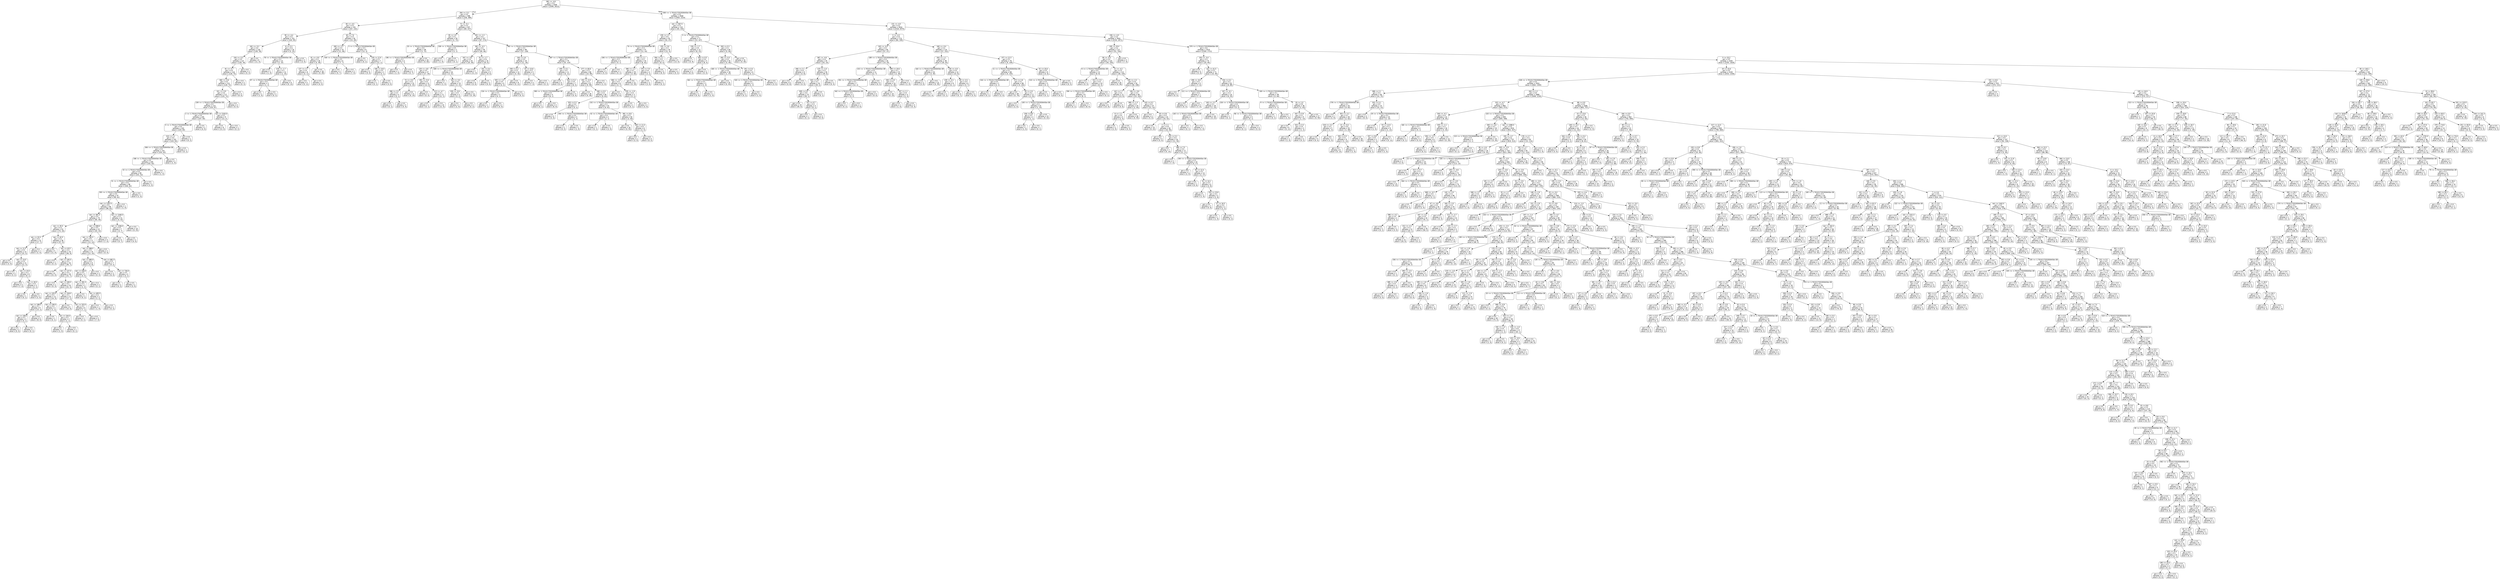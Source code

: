 digraph Tree {
node [shape=box, style="rounded", color="black", fontname=helvetica] ;
edge [fontname=helvetica] ;
0 [label="382 <= -4.6\ngini = 0.5\nsamples = 3346\nvalue = [2599, 2613]"] ;
1 [label="264 <= -5.2\ngini = 0.5\nsamples = 398\nvalue = [236, 389]"] ;
0 -> 1 [labeldistance=2.5, labelangle=45, headlabel="True"] ;
2 [label="84 <= -4.5\ngini = 0.5\nsamples = 191\nvalue = [167, 142]"] ;
1 -> 2 ;
3 [label="90 <= -4.4\ngini = 0.5\nsamples = 151\nvalue = [144, 93]"] ;
2 -> 3 ;
4 [label="162 <= -5.2\ngini = 0.5\nsamples = 135\nvalue = [139, 78]"] ;
3 -> 4 ;
5 [label="104 <= -5.3\ngini = 0.5\nsamples = 127\nvalue = [128, 78]"] ;
4 -> 5 ;
6 [label="81 <= -5.7\ngini = 0.5\nsamples = 124\nvalue = [128, 75]"] ;
5 -> 6 ;
7 [label="360 <= -5.6\ngini = 0.5\nsamples = 121\nvalue = [128, 72]"] ;
6 -> 7 ;
8 [label="321 <= -5.9\ngini = 0.5\nsamples = 117\nvalue = [120, 72]"] ;
7 -> 8 ;
9 [label="239 <= -1.7014117331926443e+38\ngini = 0.5\nsamples = 114\nvalue = [120, 67]"] ;
8 -> 9 ;
10 [label="2 <= -1.7014117331926443e+38\ngini = 0.5\nsamples = 105\nvalue = [107, 65]"] ;
9 -> 10 ;
11 [label="0 <= -1.7014117331926443e+38\ngini = 0.5\nsamples = 103\nvalue = [103, 65]"] ;
10 -> 11 ;
12 [label="310 <= 1.1\ngini = 0.5\nsamples = 102\nvalue = [103, 63]"] ;
11 -> 12 ;
13 [label="306 <= -1.7014117331926443e+38\ngini = 0.5\nsamples = 101\nvalue = [103, 62]"] ;
12 -> 13 ;
14 [label="198 <= -1.7014117331926443e+38\ngini = 0.5\nsamples = 100\nvalue = [102, 62]"] ;
13 -> 14 ;
15 [label="15 <= -1.7014117331926443e+38\ngini = 0.5\nsamples = 99\nvalue = [101, 62]"] ;
14 -> 15 ;
16 [label="31 <= -1.7014117331926443e+38\ngini = 0.5\nsamples = 98\nvalue = [100, 62]"] ;
15 -> 16 ;
17 [label="355 <= -1.7014117331926443e+38\ngini = 0.5\nsamples = 97\nvalue = [99, 62]"] ;
16 -> 17 ;
18 [label="rain <= 1167.0\ngini = 0.5\nsamples = 96\nvalue = [98, 62]"] ;
17 -> 18 ;
19 [label="rain <= 381.5\ngini = 0.4\nsamples = 75\nvalue = [94, 30]"] ;
18 -> 19 ;
20 [label="rain <= 35.5\ngini = 0.3\nsamples = 53\nvalue = [74, 16]"] ;
19 -> 20 ;
21 [label="rain <= 32.0\ngini = 0.4\nsamples = 15\nvalue = [17, 7]"] ;
20 -> 21 ;
22 [label="rain <= 11.5\ngini = 0.3\nsamples = 13\nvalue = [15, 3]"] ;
21 -> 22 ;
23 [label="gini = 0.0\nsamples = 2\nvalue = [3, 0]"] ;
22 -> 23 ;
24 [label="rain <= 14.0\ngini = 0.3\nsamples = 11\nvalue = [12, 3]"] ;
22 -> 24 ;
25 [label="gini = 0.5\nsamples = 3\nvalue = [3, 2]"] ;
24 -> 25 ;
26 [label="rain <= 23.0\ngini = 0.2\nsamples = 8\nvalue = [9, 1]"] ;
24 -> 26 ;
27 [label="gini = 0.0\nsamples = 5\nvalue = [7, 0]"] ;
26 -> 27 ;
28 [label="rain <= 26.5\ngini = 0.4\nsamples = 3\nvalue = [2, 1]"] ;
26 -> 28 ;
29 [label="gini = 0.0\nsamples = 1\nvalue = [0, 1]"] ;
28 -> 29 ;
30 [label="gini = 0.0\nsamples = 2\nvalue = [2, 0]"] ;
28 -> 30 ;
31 [label="gini = 0.4\nsamples = 2\nvalue = [2, 4]"] ;
21 -> 31 ;
32 [label="rain <= 42.5\ngini = 0.2\nsamples = 38\nvalue = [57, 9]"] ;
20 -> 32 ;
33 [label="gini = 0.0\nsamples = 5\nvalue = [11, 0]"] ;
32 -> 33 ;
34 [label="rain <= 43.5\ngini = 0.3\nsamples = 33\nvalue = [46, 9]"] ;
32 -> 34 ;
35 [label="gini = 0.0\nsamples = 1\nvalue = [0, 2]"] ;
34 -> 35 ;
36 [label="rain <= 105.5\ngini = 0.2\nsamples = 32\nvalue = [46, 7]"] ;
34 -> 36 ;
37 [label="gini = 0.0\nsamples = 6\nvalue = [15, 0]"] ;
36 -> 37 ;
38 [label="rain <= 127.5\ngini = 0.3\nsamples = 26\nvalue = [31, 7]"] ;
36 -> 38 ;
39 [label="gini = 0.0\nsamples = 2\nvalue = [0, 3]"] ;
38 -> 39 ;
40 [label="rain <= 249.5\ngini = 0.2\nsamples = 24\nvalue = [31, 4]"] ;
38 -> 40 ;
41 [label="rain <= 225.0\ngini = 0.3\nsamples = 12\nvalue = [14, 3]"] ;
40 -> 41 ;
42 [label="rain <= 188.0\ngini = 0.1\nsamples = 9\nvalue = [13, 1]"] ;
41 -> 42 ;
43 [label="rain <= 158.0\ngini = 0.3\nsamples = 4\nvalue = [5, 1]"] ;
42 -> 43 ;
44 [label="gini = 0.0\nsamples = 3\nvalue = [5, 0]"] ;
43 -> 44 ;
45 [label="gini = 0.0\nsamples = 1\nvalue = [0, 1]"] ;
43 -> 45 ;
46 [label="gini = 0.0\nsamples = 5\nvalue = [8, 0]"] ;
42 -> 46 ;
47 [label="rain <= 236.0\ngini = 0.4\nsamples = 3\nvalue = [1, 2]"] ;
41 -> 47 ;
48 [label="gini = 0.0\nsamples = 1\nvalue = [0, 1]"] ;
47 -> 48 ;
49 [label="rain <= 244.0\ngini = 0.5\nsamples = 2\nvalue = [1, 1]"] ;
47 -> 49 ;
50 [label="gini = 0.0\nsamples = 1\nvalue = [1, 0]"] ;
49 -> 50 ;
51 [label="gini = 0.0\nsamples = 1\nvalue = [0, 1]"] ;
49 -> 51 ;
52 [label="rain <= 318.0\ngini = 0.1\nsamples = 12\nvalue = [17, 1]"] ;
40 -> 52 ;
53 [label="gini = 0.0\nsamples = 6\nvalue = [10, 0]"] ;
52 -> 53 ;
54 [label="rain <= 323.0\ngini = 0.2\nsamples = 6\nvalue = [7, 1]"] ;
52 -> 54 ;
55 [label="gini = 0.0\nsamples = 1\nvalue = [0, 1]"] ;
54 -> 55 ;
56 [label="gini = 0.0\nsamples = 5\nvalue = [7, 0]"] ;
54 -> 56 ;
57 [label="rain <= 838.0\ngini = 0.5\nsamples = 22\nvalue = [20, 14]"] ;
19 -> 57 ;
58 [label="rain <= 782.5\ngini = 0.5\nsamples = 17\nvalue = [13, 14]"] ;
57 -> 58 ;
59 [label="rain <= 588.0\ngini = 0.5\nsamples = 15\nvalue = [13, 10]"] ;
58 -> 59 ;
60 [label="rain <= 480.0\ngini = 0.4\nsamples = 8\nvalue = [4, 8]"] ;
59 -> 60 ;
61 [label="rain <= 436.0\ngini = 0.5\nsamples = 5\nvalue = [4, 5]"] ;
60 -> 61 ;
62 [label="rain <= 391.5\ngini = 0.3\nsamples = 3\nvalue = [1, 4]"] ;
61 -> 62 ;
63 [label="gini = 0.0\nsamples = 1\nvalue = [0, 2]"] ;
62 -> 63 ;
64 [label="rain <= 405.5\ngini = 0.4\nsamples = 2\nvalue = [1, 2]"] ;
62 -> 64 ;
65 [label="gini = 0.0\nsamples = 1\nvalue = [1, 0]"] ;
64 -> 65 ;
66 [label="gini = 0.0\nsamples = 1\nvalue = [0, 2]"] ;
64 -> 66 ;
67 [label="gini = 0.4\nsamples = 2\nvalue = [3, 1]"] ;
61 -> 67 ;
68 [label="gini = 0.0\nsamples = 3\nvalue = [0, 3]"] ;
60 -> 68 ;
69 [label="rain <= 681.5\ngini = 0.3\nsamples = 7\nvalue = [9, 2]"] ;
59 -> 69 ;
70 [label="gini = 0.0\nsamples = 3\nvalue = [6, 0]"] ;
69 -> 70 ;
71 [label="rain <= 726.0\ngini = 0.5\nsamples = 4\nvalue = [3, 2]"] ;
69 -> 71 ;
72 [label="gini = 0.0\nsamples = 2\nvalue = [0, 2]"] ;
71 -> 72 ;
73 [label="gini = 0.0\nsamples = 2\nvalue = [3, 0]"] ;
71 -> 73 ;
74 [label="gini = 0.0\nsamples = 2\nvalue = [0, 4]"] ;
58 -> 74 ;
75 [label="gini = 0.0\nsamples = 5\nvalue = [7, 0]"] ;
57 -> 75 ;
76 [label="rain <= 1446.0\ngini = 0.2\nsamples = 21\nvalue = [4, 32]"] ;
18 -> 76 ;
77 [label="rain <= 1336.0\ngini = 0.5\nsamples = 7\nvalue = [4, 7]"] ;
76 -> 77 ;
78 [label="gini = 0.0\nsamples = 5\nvalue = [0, 7]"] ;
77 -> 78 ;
79 [label="gini = 0.0\nsamples = 2\nvalue = [4, 0]"] ;
77 -> 79 ;
80 [label="gini = 0.0\nsamples = 14\nvalue = [0, 25]"] ;
76 -> 80 ;
81 [label="gini = 0.0\nsamples = 1\nvalue = [1, 0]"] ;
17 -> 81 ;
82 [label="gini = 0.0\nsamples = 1\nvalue = [1, 0]"] ;
16 -> 82 ;
83 [label="gini = 0.0\nsamples = 1\nvalue = [1, 0]"] ;
15 -> 83 ;
84 [label="gini = 0.0\nsamples = 1\nvalue = [1, 0]"] ;
14 -> 84 ;
85 [label="gini = 0.0\nsamples = 1\nvalue = [1, 0]"] ;
13 -> 85 ;
86 [label="gini = 0.0\nsamples = 1\nvalue = [0, 1]"] ;
12 -> 86 ;
87 [label="gini = 0.0\nsamples = 1\nvalue = [0, 2]"] ;
11 -> 87 ;
88 [label="gini = 0.0\nsamples = 2\nvalue = [4, 0]"] ;
10 -> 88 ;
89 [label="rain <= 2163.0\ngini = 0.2\nsamples = 9\nvalue = [13, 2]"] ;
9 -> 89 ;
90 [label="gini = 0.0\nsamples = 8\nvalue = [13, 0]"] ;
89 -> 90 ;
91 [label="gini = 0.0\nsamples = 1\nvalue = [0, 2]"] ;
89 -> 91 ;
92 [label="gini = 0.0\nsamples = 3\nvalue = [0, 5]"] ;
8 -> 92 ;
93 [label="gini = 0.0\nsamples = 4\nvalue = [8, 0]"] ;
7 -> 93 ;
94 [label="gini = 0.0\nsamples = 3\nvalue = [0, 3]"] ;
6 -> 94 ;
95 [label="gini = 0.0\nsamples = 3\nvalue = [0, 3]"] ;
5 -> 95 ;
96 [label="gini = 0.0\nsamples = 8\nvalue = [11, 0]"] ;
4 -> 96 ;
97 [label="8 <= 5.3\ngini = 0.4\nsamples = 16\nvalue = [5, 15]"] ;
3 -> 97 ;
98 [label="78 <= -1.7014117331926443e+38\ngini = 0.2\nsamples = 13\nvalue = [2, 15]"] ;
97 -> 98 ;
99 [label="gini = 0.0\nsamples = 1\nvalue = [1, 0]"] ;
98 -> 99 ;
100 [label="218 <= -1.7\ngini = 0.1\nsamples = 12\nvalue = [1, 15]"] ;
98 -> 100 ;
101 [label="87 <= -1.7014117331926443e+38\ngini = 0.4\nsamples = 3\nvalue = [1, 2]"] ;
100 -> 101 ;
102 [label="gini = 0.0\nsamples = 1\nvalue = [1, 0]"] ;
101 -> 102 ;
103 [label="gini = 0.0\nsamples = 2\nvalue = [0, 2]"] ;
101 -> 103 ;
104 [label="gini = 0.0\nsamples = 9\nvalue = [0, 13]"] ;
100 -> 104 ;
105 [label="gini = 0.0\nsamples = 3\nvalue = [3, 0]"] ;
97 -> 105 ;
106 [label="60 <= 7.6\ngini = 0.4\nsamples = 40\nvalue = [23, 49]"] ;
2 -> 106 ;
107 [label="265 <= -2.3\ngini = 0.3\nsamples = 32\nvalue = [11, 46]"] ;
106 -> 107 ;
108 [label="61 <= -0.9\ngini = 0.2\nsamples = 26\nvalue = [4, 39]"] ;
107 -> 108 ;
109 [label="127 <= -2.7\ngini = 0.4\nsamples = 8\nvalue = [4, 11]"] ;
108 -> 109 ;
110 [label="gini = 0.0\nsamples = 5\nvalue = [0, 11]"] ;
109 -> 110 ;
111 [label="gini = 0.0\nsamples = 3\nvalue = [4, 0]"] ;
109 -> 111 ;
112 [label="gini = 0.0\nsamples = 18\nvalue = [0, 28]"] ;
108 -> 112 ;
113 [label="330 <= -1.7014117331926443e+38\ngini = 0.5\nsamples = 6\nvalue = [7, 7]"] ;
107 -> 113 ;
114 [label="gini = 0.0\nsamples = 3\nvalue = [0, 7]"] ;
113 -> 114 ;
115 [label="gini = 0.0\nsamples = 3\nvalue = [7, 0]"] ;
113 -> 115 ;
116 [label="3 <= -1.7014117331926443e+38\ngini = 0.3\nsamples = 8\nvalue = [12, 3]"] ;
106 -> 116 ;
117 [label="gini = 0.0\nsamples = 1\nvalue = [0, 2]"] ;
116 -> 117 ;
118 [label="229 <= 12.6\ngini = 0.1\nsamples = 7\nvalue = [12, 1]"] ;
116 -> 118 ;
119 [label="gini = 0.0\nsamples = 5\nvalue = [9, 0]"] ;
118 -> 119 ;
120 [label="166 <= 16.5\ngini = 0.4\nsamples = 2\nvalue = [3, 1]"] ;
118 -> 120 ;
121 [label="gini = 0.0\nsamples = 1\nvalue = [0, 1]"] ;
120 -> 121 ;
122 [label="gini = 0.0\nsamples = 1\nvalue = [3, 0]"] ;
120 -> 122 ;
123 [label="72 <= -5.1\ngini = 0.3\nsamples = 207\nvalue = [69, 247]"] ;
1 -> 123 ;
124 [label="39 <= 1.9\ngini = 0.1\nsamples = 50\nvalue = [2, 73]"] ;
123 -> 124 ;
125 [label="20 <= -1.7014117331926443e+38\ngini = 0.0\nsamples = 48\nvalue = [1, 72]"] ;
124 -> 125 ;
126 [label="196 <= -1.7014117331926443e+38\ngini = 0.2\nsamples = 4\nvalue = [1, 7]"] ;
125 -> 126 ;
127 [label="gini = 0.0\nsamples = 1\nvalue = [1, 0]"] ;
126 -> 127 ;
128 [label="gini = 0.0\nsamples = 3\nvalue = [0, 7]"] ;
126 -> 128 ;
129 [label="gini = 0.0\nsamples = 44\nvalue = [0, 65]"] ;
125 -> 129 ;
130 [label="238 <= -1.7014117331926443e+38\ngini = 0.5\nsamples = 2\nvalue = [1, 1]"] ;
124 -> 130 ;
131 [label="gini = 0.0\nsamples = 1\nvalue = [1, 0]"] ;
130 -> 131 ;
132 [label="gini = 0.0\nsamples = 1\nvalue = [0, 1]"] ;
130 -> 132 ;
133 [label="301 <= -1.3\ngini = 0.4\nsamples = 157\nvalue = [67, 174]"] ;
123 -> 133 ;
134 [label="282 <= -4.3\ngini = 0.5\nsamples = 59\nvalue = [40, 46]"] ;
133 -> 134 ;
135 [label="347 <= -4.6\ngini = 0.4\nsamples = 43\nvalue = [20, 40]"] ;
134 -> 135 ;
136 [label="129 <= -4.8\ngini = 0.5\nsamples = 27\nvalue = [17, 19]"] ;
135 -> 136 ;
137 [label="74 <= -5.0\ngini = 0.4\nsamples = 15\nvalue = [5, 15]"] ;
136 -> 137 ;
138 [label="396 <= -5.1\ngini = 0.3\nsamples = 4\nvalue = [5, 1]"] ;
137 -> 138 ;
139 [label="gini = 0.0\nsamples = 1\nvalue = [0, 1]"] ;
138 -> 139 ;
140 [label="gini = 0.0\nsamples = 3\nvalue = [5, 0]"] ;
138 -> 140 ;
141 [label="gini = 0.0\nsamples = 11\nvalue = [0, 14]"] ;
137 -> 141 ;
142 [label="391 <= -5.0\ngini = 0.4\nsamples = 12\nvalue = [12, 4]"] ;
136 -> 142 ;
143 [label="gini = 0.0\nsamples = 1\nvalue = [0, 3]"] ;
142 -> 143 ;
144 [label="113 <= -4.7\ngini = 0.1\nsamples = 11\nvalue = [12, 1]"] ;
142 -> 144 ;
145 [label="gini = 0.0\nsamples = 1\nvalue = [0, 1]"] ;
144 -> 145 ;
146 [label="gini = 0.0\nsamples = 10\nvalue = [12, 0]"] ;
144 -> 146 ;
147 [label="289 <= -1.7014117331926443e+38\ngini = 0.2\nsamples = 16\nvalue = [3, 21]"] ;
135 -> 147 ;
148 [label="gini = 0.0\nsamples = 1\nvalue = [1, 0]"] ;
147 -> 148 ;
149 [label="163 <= -5.5\ngini = 0.2\nsamples = 15\nvalue = [2, 21]"] ;
147 -> 149 ;
150 [label="339 <= -0.6\ngini = 0.5\nsamples = 4\nvalue = [2, 2]"] ;
149 -> 150 ;
151 [label="gini = 0.0\nsamples = 2\nvalue = [2, 0]"] ;
150 -> 151 ;
152 [label="gini = 0.0\nsamples = 2\nvalue = [0, 2]"] ;
150 -> 152 ;
153 [label="gini = 0.0\nsamples = 11\nvalue = [0, 19]"] ;
149 -> 153 ;
154 [label="32 <= -1.7\ngini = 0.4\nsamples = 16\nvalue = [20, 6]"] ;
134 -> 154 ;
155 [label="gini = 0.0\nsamples = 7\nvalue = [11, 0]"] ;
154 -> 155 ;
156 [label="161 <= 0.4\ngini = 0.5\nsamples = 9\nvalue = [9, 6]"] ;
154 -> 156 ;
157 [label="gini = 0.0\nsamples = 6\nvalue = [0, 6]"] ;
156 -> 157 ;
158 [label="gini = 0.0\nsamples = 3\nvalue = [9, 0]"] ;
156 -> 158 ;
159 [label="392 <= -1.7014117331926443e+38\ngini = 0.3\nsamples = 98\nvalue = [27, 128]"] ;
133 -> 159 ;
160 [label="164 <= 3.0\ngini = 0.5\nsamples = 19\nvalue = [11, 18]"] ;
159 -> 160 ;
161 [label="258 <= 0.1\ngini = 0.3\nsamples = 14\nvalue = [4, 16]"] ;
160 -> 161 ;
162 [label="355 <= -1.0\ngini = 0.5\nsamples = 6\nvalue = [4, 4]"] ;
161 -> 162 ;
163 [label="216 <= -1.7014117331926443e+38\ngini = 0.3\nsamples = 3\nvalue = [4, 1]"] ;
162 -> 163 ;
164 [label="gini = 0.0\nsamples = 1\nvalue = [0, 1]"] ;
163 -> 164 ;
165 [label="gini = 0.0\nsamples = 2\nvalue = [4, 0]"] ;
163 -> 165 ;
166 [label="gini = 0.0\nsamples = 3\nvalue = [0, 3]"] ;
162 -> 166 ;
167 [label="gini = 0.0\nsamples = 8\nvalue = [0, 12]"] ;
161 -> 167 ;
168 [label="43 <= 15.8\ngini = 0.3\nsamples = 5\nvalue = [7, 2]"] ;
160 -> 168 ;
169 [label="gini = 0.0\nsamples = 4\nvalue = [7, 0]"] ;
168 -> 169 ;
170 [label="gini = 0.0\nsamples = 1\nvalue = [0, 2]"] ;
168 -> 170 ;
171 [label="387 <= -1.7014117331926443e+38\ngini = 0.2\nsamples = 79\nvalue = [16, 110]"] ;
159 -> 171 ;
172 [label="195 <= 0.1\ngini = 0.5\nsamples = 11\nvalue = [6, 11]"] ;
171 -> 172 ;
173 [label="gini = 0.0\nsamples = 4\nvalue = [0, 6]"] ;
172 -> 173 ;
174 [label="304 <= 5.2\ngini = 0.5\nsamples = 7\nvalue = [6, 5]"] ;
172 -> 174 ;
175 [label="390 <= -1.7014117331926443e+38\ngini = 0.2\nsamples = 4\nvalue = [6, 1]"] ;
174 -> 175 ;
176 [label="gini = 0.0\nsamples = 1\nvalue = [0, 1]"] ;
175 -> 176 ;
177 [label="gini = 0.0\nsamples = 3\nvalue = [6, 0]"] ;
175 -> 177 ;
178 [label="gini = 0.0\nsamples = 3\nvalue = [0, 4]"] ;
174 -> 178 ;
179 [label="277 <= 60.6\ngini = 0.2\nsamples = 68\nvalue = [10, 99]"] ;
171 -> 179 ;
180 [label="192 <= -0.3\ngini = 0.2\nsamples = 67\nvalue = [9, 99]"] ;
179 -> 180 ;
181 [label="gini = 0.0\nsamples = 18\nvalue = [0, 36]"] ;
180 -> 181 ;
182 [label="348 <= 0.5\ngini = 0.2\nsamples = 49\nvalue = [9, 63]"] ;
180 -> 182 ;
183 [label="320 <= 0.1\ngini = 0.4\nsamples = 7\nvalue = [5, 2]"] ;
182 -> 183 ;
184 [label="gini = 0.0\nsamples = 4\nvalue = [4, 0]"] ;
183 -> 184 ;
185 [label="294 <= -1.7014117331926443e+38\ngini = 0.4\nsamples = 3\nvalue = [1, 2]"] ;
183 -> 185 ;
186 [label="gini = 0.0\nsamples = 2\nvalue = [0, 2]"] ;
185 -> 186 ;
187 [label="gini = 0.0\nsamples = 1\nvalue = [1, 0]"] ;
185 -> 187 ;
188 [label="232 <= -1.7014117331926443e+38\ngini = 0.1\nsamples = 42\nvalue = [4, 61]"] ;
182 -> 188 ;
189 [label="42 <= -1.7014117331926443e+38\ngini = 0.4\nsamples = 2\nvalue = [2, 1]"] ;
188 -> 189 ;
190 [label="gini = 0.0\nsamples = 1\nvalue = [0, 1]"] ;
189 -> 190 ;
191 [label="gini = 0.0\nsamples = 1\nvalue = [2, 0]"] ;
189 -> 191 ;
192 [label="381 <= 8.6\ngini = 0.1\nsamples = 40\nvalue = [2, 60]"] ;
188 -> 192 ;
193 [label="gini = 0.0\nsamples = 34\nvalue = [0, 55]"] ;
192 -> 193 ;
194 [label="365 <= 11.0\ngini = 0.4\nsamples = 6\nvalue = [2, 5]"] ;
192 -> 194 ;
195 [label="gini = 0.0\nsamples = 2\nvalue = [2, 0]"] ;
194 -> 195 ;
196 [label="gini = 0.0\nsamples = 4\nvalue = [0, 5]"] ;
194 -> 196 ;
197 [label="gini = 0.0\nsamples = 1\nvalue = [1, 0]"] ;
179 -> 197 ;
198 [label="300 <= -1.7014117331926443e+38\ngini = 0.5\nsamples = 2948\nvalue = [2363, 2224]"] ;
0 -> 198 [labeldistance=2.5, labelangle=-45, headlabel="False"] ;
199 [label="rain <= 567.5\ngini = 0.3\nsamples = 132\nvalue = [45, 154]"] ;
198 -> 199 ;
200 [label="230 <= 1.3\ngini = 0.5\nsamples = 55\nvalue = [32, 47]"] ;
199 -> 200 ;
201 [label="74 <= -1.7014117331926443e+38\ngini = 0.3\nsamples = 37\nvalue = [11, 43]"] ;
200 -> 201 ;
202 [label="206 <= -1.7014117331926443e+38\ngini = 0.3\nsamples = 4\nvalue = [5, 1]"] ;
201 -> 202 ;
203 [label="gini = 0.0\nsamples = 3\nvalue = [5, 0]"] ;
202 -> 203 ;
204 [label="gini = 0.0\nsamples = 1\nvalue = [0, 1]"] ;
202 -> 204 ;
205 [label="200 <= 1.1\ngini = 0.2\nsamples = 33\nvalue = [6, 42]"] ;
201 -> 205 ;
206 [label="386 <= -1.3\ngini = 0.1\nsamples = 29\nvalue = [3, 40]"] ;
205 -> 206 ;
207 [label="366 <= -1.8\ngini = 0.4\nsamples = 8\nvalue = [3, 7]"] ;
206 -> 207 ;
208 [label="gini = 0.0\nsamples = 5\nvalue = [0, 6]"] ;
207 -> 208 ;
209 [label="235 <= -1.9\ngini = 0.4\nsamples = 3\nvalue = [3, 1]"] ;
207 -> 209 ;
210 [label="gini = 0.0\nsamples = 1\nvalue = [0, 1]"] ;
209 -> 210 ;
211 [label="gini = 0.0\nsamples = 2\nvalue = [3, 0]"] ;
209 -> 211 ;
212 [label="gini = 0.0\nsamples = 21\nvalue = [0, 33]"] ;
206 -> 212 ;
213 [label="276 <= 7.9\ngini = 0.5\nsamples = 4\nvalue = [3, 2]"] ;
205 -> 213 ;
214 [label="gini = 0.0\nsamples = 3\nvalue = [3, 0]"] ;
213 -> 214 ;
215 [label="gini = 0.0\nsamples = 1\nvalue = [0, 2]"] ;
213 -> 215 ;
216 [label="155 <= 3.6\ngini = 0.3\nsamples = 18\nvalue = [21, 4]"] ;
200 -> 216 ;
217 [label="394 <= 2.1\ngini = 0.4\nsamples = 9\nvalue = [8, 4]"] ;
216 -> 217 ;
218 [label="gini = 0.0\nsamples = 5\nvalue = [8, 0]"] ;
217 -> 218 ;
219 [label="gini = 0.0\nsamples = 4\nvalue = [0, 4]"] ;
217 -> 219 ;
220 [label="gini = 0.0\nsamples = 9\nvalue = [13, 0]"] ;
216 -> 220 ;
221 [label="3 <= -1.7014117331926443e+38\ngini = 0.2\nsamples = 77\nvalue = [13, 107]"] ;
199 -> 221 ;
222 [label="226 <= -1.7\ngini = 0.5\nsamples = 12\nvalue = [8, 13]"] ;
221 -> 222 ;
223 [label="gini = 0.0\nsamples = 7\nvalue = [0, 9]"] ;
222 -> 223 ;
224 [label="264 <= 0.5\ngini = 0.4\nsamples = 5\nvalue = [8, 4]"] ;
222 -> 224 ;
225 [label="gini = 0.0\nsamples = 3\nvalue = [8, 0]"] ;
224 -> 225 ;
226 [label="gini = 0.0\nsamples = 2\nvalue = [0, 4]"] ;
224 -> 226 ;
227 [label="263 <= 0.1\ngini = 0.1\nsamples = 65\nvalue = [5, 94]"] ;
221 -> 227 ;
228 [label="282 <= -0.3\ngini = 0.2\nsamples = 34\nvalue = [5, 49]"] ;
227 -> 228 ;
229 [label="168 <= -1.7014117331926443e+38\ngini = 0.0\nsamples = 28\nvalue = [1, 47]"] ;
228 -> 229 ;
230 [label="262 <= -1.7014117331926443e+38\ngini = 0.3\nsamples = 3\nvalue = [1, 4]"] ;
229 -> 230 ;
231 [label="gini = 0.0\nsamples = 2\nvalue = [0, 4]"] ;
230 -> 231 ;
232 [label="gini = 0.0\nsamples = 1\nvalue = [1, 0]"] ;
230 -> 232 ;
233 [label="gini = 0.0\nsamples = 25\nvalue = [0, 43]"] ;
229 -> 233 ;
234 [label="191 <= 0.4\ngini = 0.4\nsamples = 6\nvalue = [4, 2]"] ;
228 -> 234 ;
235 [label="320 <= -1.7014117331926443e+38\ngini = 0.4\nsamples = 3\nvalue = [1, 2]"] ;
234 -> 235 ;
236 [label="gini = 0.0\nsamples = 2\nvalue = [0, 2]"] ;
235 -> 236 ;
237 [label="gini = 0.0\nsamples = 1\nvalue = [1, 0]"] ;
235 -> 237 ;
238 [label="gini = 0.0\nsamples = 3\nvalue = [3, 0]"] ;
234 -> 238 ;
239 [label="gini = 0.0\nsamples = 31\nvalue = [0, 45]"] ;
227 -> 239 ;
240 [label="131 <= -4.5\ngini = 0.5\nsamples = 2816\nvalue = [2318, 2070]"] ;
198 -> 240 ;
241 [label="3 <= -4.2\ngini = 0.4\nsamples = 174\nvalue = [84, 199]"] ;
240 -> 241 ;
242 [label="163 <= -4.4\ngini = 0.5\nsamples = 60\nvalue = [57, 47]"] ;
241 -> 242 ;
243 [label="387 <= -4.6\ngini = 0.4\nsamples = 34\nvalue = [43, 14]"] ;
242 -> 243 ;
244 [label="306 <= 2.1\ngini = 0.4\nsamples = 8\nvalue = [4, 8]"] ;
243 -> 244 ;
245 [label="gini = 0.0\nsamples = 6\nvalue = [0, 8]"] ;
244 -> 245 ;
246 [label="gini = 0.0\nsamples = 2\nvalue = [4, 0]"] ;
244 -> 246 ;
247 [label="125 <= -1.0\ngini = 0.2\nsamples = 26\nvalue = [39, 6]"] ;
243 -> 247 ;
248 [label="343 <= 9.5\ngini = 0.1\nsamples = 24\nvalue = [39, 2]"] ;
247 -> 248 ;
249 [label="309 <= 0.5\ngini = 0.0\nsamples = 23\nvalue = [39, 1]"] ;
248 -> 249 ;
250 [label="gini = 0.0\nsamples = 19\nvalue = [30, 0]"] ;
249 -> 250 ;
251 [label="317 <= 0.7\ngini = 0.2\nsamples = 4\nvalue = [9, 1]"] ;
249 -> 251 ;
252 [label="gini = 0.0\nsamples = 1\nvalue = [0, 1]"] ;
251 -> 252 ;
253 [label="gini = 0.0\nsamples = 3\nvalue = [9, 0]"] ;
251 -> 253 ;
254 [label="gini = 0.0\nsamples = 1\nvalue = [0, 1]"] ;
248 -> 254 ;
255 [label="gini = 0.0\nsamples = 2\nvalue = [0, 4]"] ;
247 -> 255 ;
256 [label="189 <= -1.7014117331926443e+38\ngini = 0.4\nsamples = 26\nvalue = [14, 33]"] ;
242 -> 256 ;
257 [label="153 <= -1.7014117331926443e+38\ngini = 0.5\nsamples = 11\nvalue = [12, 7]"] ;
256 -> 257 ;
258 [label="291 <= -1.7014117331926443e+38\ngini = 0.2\nsamples = 7\nvalue = [12, 2]"] ;
257 -> 258 ;
259 [label="342 <= -1.7014117331926443e+38\ngini = 0.5\nsamples = 2\nvalue = [3, 2]"] ;
258 -> 259 ;
260 [label="gini = 0.0\nsamples = 1\nvalue = [0, 2]"] ;
259 -> 260 ;
261 [label="gini = 0.0\nsamples = 1\nvalue = [3, 0]"] ;
259 -> 261 ;
262 [label="gini = 0.0\nsamples = 5\nvalue = [9, 0]"] ;
258 -> 262 ;
263 [label="gini = 0.0\nsamples = 4\nvalue = [0, 5]"] ;
257 -> 263 ;
264 [label="399 <= 19.6\ngini = 0.1\nsamples = 15\nvalue = [2, 26]"] ;
256 -> 264 ;
265 [label="336 <= 2.0\ngini = 0.1\nsamples = 14\nvalue = [1, 26]"] ;
264 -> 265 ;
266 [label="gini = 0.0\nsamples = 10\nvalue = [0, 23]"] ;
265 -> 266 ;
267 [label="207 <= 1.1\ngini = 0.4\nsamples = 4\nvalue = [1, 3]"] ;
265 -> 267 ;
268 [label="gini = 0.0\nsamples = 1\nvalue = [1, 0]"] ;
267 -> 268 ;
269 [label="gini = 0.0\nsamples = 3\nvalue = [0, 3]"] ;
267 -> 269 ;
270 [label="gini = 0.0\nsamples = 1\nvalue = [1, 0]"] ;
264 -> 270 ;
271 [label="160 <= -0.4\ngini = 0.3\nsamples = 114\nvalue = [27, 152]"] ;
241 -> 271 ;
272 [label="263 <= -1.1\ngini = 0.4\nsamples = 38\nvalue = [18, 43]"] ;
271 -> 272 ;
273 [label="164 <= -1.7014117331926443e+38\ngini = 0.1\nsamples = 24\nvalue = [3, 35]"] ;
272 -> 273 ;
274 [label="gini = 0.0\nsamples = 2\nvalue = [3, 0]"] ;
273 -> 274 ;
275 [label="gini = 0.0\nsamples = 22\nvalue = [0, 35]"] ;
273 -> 275 ;
276 [label="136 <= -0.5\ngini = 0.5\nsamples = 14\nvalue = [15, 8]"] ;
272 -> 276 ;
277 [label="139 <= -0.1\ngini = 0.1\nsamples = 8\nvalue = [12, 1]"] ;
276 -> 277 ;
278 [label="gini = 0.0\nsamples = 7\nvalue = [12, 0]"] ;
277 -> 278 ;
279 [label="gini = 0.0\nsamples = 1\nvalue = [0, 1]"] ;
277 -> 279 ;
280 [label="69 <= -0.1\ngini = 0.4\nsamples = 6\nvalue = [3, 7]"] ;
276 -> 280 ;
281 [label="gini = 0.0\nsamples = 4\nvalue = [0, 7]"] ;
280 -> 281 ;
282 [label="gini = 0.0\nsamples = 2\nvalue = [3, 0]"] ;
280 -> 282 ;
283 [label="377 <= 12.3\ngini = 0.1\nsamples = 76\nvalue = [9, 109]"] ;
271 -> 283 ;
284 [label="21 <= -1.7014117331926443e+38\ngini = 0.1\nsamples = 68\nvalue = [5, 103]"] ;
283 -> 284 ;
285 [label="244 <= -1.7014117331926443e+38\ngini = 0.4\nsamples = 2\nvalue = [2, 1]"] ;
284 -> 285 ;
286 [label="gini = 0.0\nsamples = 1\nvalue = [0, 1]"] ;
285 -> 286 ;
287 [label="gini = 0.0\nsamples = 1\nvalue = [2, 0]"] ;
285 -> 287 ;
288 [label="272 <= 2.8\ngini = 0.1\nsamples = 66\nvalue = [3, 102]"] ;
284 -> 288 ;
289 [label="gini = 0.0\nsamples = 49\nvalue = [0, 79]"] ;
288 -> 289 ;
290 [label="59 <= 2.9\ngini = 0.2\nsamples = 17\nvalue = [3, 23]"] ;
288 -> 290 ;
291 [label="gini = 0.0\nsamples = 2\nvalue = [2, 0]"] ;
290 -> 291 ;
292 [label="105 <= -1.7014117331926443e+38\ngini = 0.1\nsamples = 15\nvalue = [1, 23]"] ;
290 -> 292 ;
293 [label="236 <= 8.6\ngini = 0.5\nsamples = 2\nvalue = [1, 1]"] ;
292 -> 293 ;
294 [label="gini = 0.0\nsamples = 1\nvalue = [1, 0]"] ;
293 -> 294 ;
295 [label="gini = 0.0\nsamples = 1\nvalue = [0, 1]"] ;
293 -> 295 ;
296 [label="gini = 0.0\nsamples = 13\nvalue = [0, 22]"] ;
292 -> 296 ;
297 [label="52 <= 25.6\ngini = 0.5\nsamples = 8\nvalue = [4, 6]"] ;
283 -> 297 ;
298 [label="210 <= -1.7014117331926443e+38\ngini = 0.3\nsamples = 5\nvalue = [4, 1]"] ;
297 -> 298 ;
299 [label="gini = 0.0\nsamples = 1\nvalue = [0, 1]"] ;
298 -> 299 ;
300 [label="gini = 0.0\nsamples = 4\nvalue = [4, 0]"] ;
298 -> 300 ;
301 [label="gini = 0.0\nsamples = 3\nvalue = [0, 5]"] ;
297 -> 301 ;
302 [label="336 <= -4.5\ngini = 0.5\nsamples = 2642\nvalue = [2234, 1871]"] ;
240 -> 302 ;
303 [label="195 <= 19.4\ngini = 0.4\nsamples = 127\nvalue = [51, 150]"] ;
302 -> 303 ;
304 [label="58 <= -4.5\ngini = 0.4\nsamples = 124\nvalue = [44, 150]"] ;
303 -> 304 ;
305 [label="8 <= -1.7014117331926443e+38\ngini = 0.5\nsamples = 12\nvalue = [8, 6]"] ;
304 -> 305 ;
306 [label="gini = 0.0\nsamples = 2\nvalue = [0, 3]"] ;
305 -> 306 ;
307 [label="313 <= 2.0\ngini = 0.4\nsamples = 10\nvalue = [8, 3]"] ;
305 -> 307 ;
308 [label="290 <= -1.7014117331926443e+38\ngini = 0.2\nsamples = 8\nvalue = [8, 1]"] ;
307 -> 308 ;
309 [label="gini = 0.0\nsamples = 1\nvalue = [0, 1]"] ;
308 -> 309 ;
310 [label="gini = 0.0\nsamples = 7\nvalue = [8, 0]"] ;
308 -> 310 ;
311 [label="gini = 0.0\nsamples = 2\nvalue = [0, 2]"] ;
307 -> 311 ;
312 [label="21 <= -4.2\ngini = 0.3\nsamples = 112\nvalue = [36, 144]"] ;
304 -> 312 ;
313 [label="gini = 0.0\nsamples = 20\nvalue = [0, 36]"] ;
312 -> 313 ;
314 [label="205 <= -2.2\ngini = 0.4\nsamples = 92\nvalue = [36, 108]"] ;
312 -> 314 ;
315 [label="142 <= 1.7\ngini = 0.4\nsamples = 12\nvalue = [13, 6]"] ;
314 -> 315 ;
316 [label="gini = 0.0\nsamples = 8\nvalue = [13, 0]"] ;
315 -> 316 ;
317 [label="gini = 0.0\nsamples = 4\nvalue = [0, 6]"] ;
315 -> 317 ;
318 [label="106 <= -0.6\ngini = 0.3\nsamples = 80\nvalue = [23, 102]"] ;
314 -> 318 ;
319 [label="389 <= -1.3\ngini = 0.1\nsamples = 33\nvalue = [2, 50]"] ;
318 -> 319 ;
320 [label="8 <= -1.1\ngini = 0.4\nsamples = 5\nvalue = [2, 5]"] ;
319 -> 320 ;
321 [label="gini = 0.0\nsamples = 2\nvalue = [2, 0]"] ;
320 -> 321 ;
322 [label="gini = 0.0\nsamples = 3\nvalue = [0, 5]"] ;
320 -> 322 ;
323 [label="gini = 0.0\nsamples = 28\nvalue = [0, 45]"] ;
319 -> 323 ;
324 [label="143 <= 0.2\ngini = 0.4\nsamples = 47\nvalue = [21, 52]"] ;
318 -> 324 ;
325 [label="gini = 0.0\nsamples = 4\nvalue = [5, 0]"] ;
324 -> 325 ;
326 [label="18 <= 0.6\ngini = 0.4\nsamples = 43\nvalue = [16, 52]"] ;
324 -> 326 ;
327 [label="gini = 0.0\nsamples = 15\nvalue = [0, 22]"] ;
326 -> 327 ;
328 [label="2 <= 1.1\ngini = 0.5\nsamples = 28\nvalue = [16, 30]"] ;
326 -> 328 ;
329 [label="gini = 0.0\nsamples = 4\nvalue = [5, 0]"] ;
328 -> 329 ;
330 [label="243 <= 5.2\ngini = 0.4\nsamples = 24\nvalue = [11, 30]"] ;
328 -> 330 ;
331 [label="gini = 0.0\nsamples = 7\nvalue = [0, 13]"] ;
330 -> 331 ;
332 [label="186 <= 7.5\ngini = 0.5\nsamples = 17\nvalue = [11, 17]"] ;
330 -> 332 ;
333 [label="gini = 0.0\nsamples = 3\nvalue = [7, 0]"] ;
332 -> 333 ;
334 [label="194 <= -1.7014117331926443e+38\ngini = 0.3\nsamples = 14\nvalue = [4, 17]"] ;
332 -> 334 ;
335 [label="gini = 0.0\nsamples = 1\nvalue = [2, 0]"] ;
334 -> 335 ;
336 [label="69 <= 12.4\ngini = 0.2\nsamples = 13\nvalue = [2, 17]"] ;
334 -> 336 ;
337 [label="gini = 0.0\nsamples = 7\nvalue = [0, 9]"] ;
336 -> 337 ;
338 [label="41 <= 14.1\ngini = 0.3\nsamples = 6\nvalue = [2, 8]"] ;
336 -> 338 ;
339 [label="gini = 0.0\nsamples = 1\nvalue = [1, 0]"] ;
338 -> 339 ;
340 [label="253 <= 15.6\ngini = 0.2\nsamples = 5\nvalue = [1, 8]"] ;
338 -> 340 ;
341 [label="gini = 0.0\nsamples = 3\nvalue = [0, 6]"] ;
340 -> 341 ;
342 [label="27 <= 16.5\ngini = 0.4\nsamples = 2\nvalue = [1, 2]"] ;
340 -> 342 ;
343 [label="gini = 0.0\nsamples = 1\nvalue = [1, 0]"] ;
342 -> 343 ;
344 [label="gini = 0.0\nsamples = 1\nvalue = [0, 2]"] ;
342 -> 344 ;
345 [label="gini = 0.0\nsamples = 3\nvalue = [7, 0]"] ;
303 -> 345 ;
346 [label="370 <= -1.7014117331926443e+38\ngini = 0.5\nsamples = 2515\nvalue = [2183, 1721]"] ;
302 -> 346 ;
347 [label="150 <= -3.4\ngini = 0.3\nsamples = 75\nvalue = [20, 95]"] ;
346 -> 347 ;
348 [label="gini = 0.0\nsamples = 4\nvalue = [5, 0]"] ;
347 -> 348 ;
349 [label="rain <= 41.5\ngini = 0.2\nsamples = 71\nvalue = [15, 95]"] ;
347 -> 349 ;
350 [label="198 <= -0.6\ngini = 0.5\nsamples = 9\nvalue = [7, 6]"] ;
349 -> 350 ;
351 [label="gini = 0.0\nsamples = 2\nvalue = [0, 3]"] ;
350 -> 351 ;
352 [label="211 <= -1.7014117331926443e+38\ngini = 0.4\nsamples = 7\nvalue = [7, 3]"] ;
350 -> 352 ;
353 [label="gini = 0.0\nsamples = 2\nvalue = [0, 3]"] ;
352 -> 353 ;
354 [label="gini = 0.0\nsamples = 5\nvalue = [7, 0]"] ;
352 -> 354 ;
355 [label="334 <= 0.2\ngini = 0.2\nsamples = 62\nvalue = [8, 89]"] ;
349 -> 355 ;
356 [label="197 <= -0.1\ngini = 0.3\nsamples = 24\nvalue = [6, 25]"] ;
355 -> 356 ;
357 [label="149 <= -2.3\ngini = 0.1\nsamples = 18\nvalue = [1, 23]"] ;
356 -> 357 ;
358 [label="140 <= -1.7014117331926443e+38\ngini = 0.5\nsamples = 2\nvalue = [1, 1]"] ;
357 -> 358 ;
359 [label="gini = 0.0\nsamples = 1\nvalue = [0, 1]"] ;
358 -> 359 ;
360 [label="gini = 0.0\nsamples = 1\nvalue = [1, 0]"] ;
358 -> 360 ;
361 [label="gini = 0.0\nsamples = 16\nvalue = [0, 22]"] ;
357 -> 361 ;
362 [label="226 <= -1.7014117331926443e+38\ngini = 0.4\nsamples = 6\nvalue = [5, 2]"] ;
356 -> 362 ;
363 [label="gini = 0.0\nsamples = 1\nvalue = [0, 1]"] ;
362 -> 363 ;
364 [label="96 <= -1.7014117331926443e+38\ngini = 0.3\nsamples = 5\nvalue = [5, 1]"] ;
362 -> 364 ;
365 [label="gini = 0.0\nsamples = 1\nvalue = [0, 1]"] ;
364 -> 365 ;
366 [label="gini = 0.0\nsamples = 4\nvalue = [5, 0]"] ;
364 -> 366 ;
367 [label="183 <= -1.7014117331926443e+38\ngini = 0.1\nsamples = 38\nvalue = [2, 64]"] ;
355 -> 367 ;
368 [label="9 <= -1.7014117331926443e+38\ngini = 0.5\nsamples = 2\nvalue = [1, 1]"] ;
367 -> 368 ;
369 [label="gini = 0.0\nsamples = 1\nvalue = [0, 1]"] ;
368 -> 369 ;
370 [label="gini = 0.0\nsamples = 1\nvalue = [1, 0]"] ;
368 -> 370 ;
371 [label="19 <= 1.0\ngini = 0.0\nsamples = 36\nvalue = [1, 63]"] ;
367 -> 371 ;
372 [label="347 <= 0.9\ngini = 0.1\nsamples = 9\nvalue = [1, 13]"] ;
371 -> 372 ;
373 [label="gini = 0.0\nsamples = 6\nvalue = [0, 11]"] ;
372 -> 373 ;
374 [label="324 <= 4.3\ngini = 0.4\nsamples = 3\nvalue = [1, 2]"] ;
372 -> 374 ;
375 [label="gini = 0.0\nsamples = 1\nvalue = [1, 0]"] ;
374 -> 375 ;
376 [label="gini = 0.0\nsamples = 2\nvalue = [0, 2]"] ;
374 -> 376 ;
377 [label="gini = 0.0\nsamples = 27\nvalue = [0, 50]"] ;
371 -> 377 ;
378 [label="5 <= 33.2\ngini = 0.5\nsamples = 2440\nvalue = [2163, 1626]"] ;
346 -> 378 ;
379 [label="20 <= 15.6\ngini = 0.5\nsamples = 2249\nvalue = [2032, 1436]"] ;
378 -> 379 ;
380 [label="228 <= -1.7014117331926443e+38\ngini = 0.5\nsamples = 1924\nvalue = [1662, 1305]"] ;
379 -> 380 ;
381 [label="388 <= 2.1\ngini = 0.3\nsamples = 56\nvalue = [14, 75]"] ;
380 -> 381 ;
382 [label="276 <= -1.7014117331926443e+38\ngini = 0.1\nsamples = 42\nvalue = [4, 62]"] ;
381 -> 382 ;
383 [label="gini = 0.0\nsamples = 2\nvalue = [2, 0]"] ;
382 -> 383 ;
384 [label="353 <= -2.2\ngini = 0.1\nsamples = 40\nvalue = [2, 62]"] ;
382 -> 384 ;
385 [label="218 <= -2.2\ngini = 0.3\nsamples = 5\nvalue = [1, 4]"] ;
384 -> 385 ;
386 [label="gini = 0.0\nsamples = 4\nvalue = [0, 4]"] ;
385 -> 386 ;
387 [label="gini = 0.0\nsamples = 1\nvalue = [1, 0]"] ;
385 -> 387 ;
388 [label="21 <= -0.2\ngini = 0.0\nsamples = 35\nvalue = [1, 58]"] ;
384 -> 388 ;
389 [label="350 <= 0.3\ngini = 0.1\nsamples = 9\nvalue = [1, 13]"] ;
388 -> 389 ;
390 [label="gini = 0.0\nsamples = 8\nvalue = [0, 13]"] ;
389 -> 390 ;
391 [label="gini = 0.0\nsamples = 1\nvalue = [1, 0]"] ;
389 -> 391 ;
392 [label="gini = 0.0\nsamples = 26\nvalue = [0, 45]"] ;
388 -> 392 ;
393 [label="332 <= 5.1\ngini = 0.5\nsamples = 14\nvalue = [10, 13]"] ;
381 -> 393 ;
394 [label="gini = 0.0\nsamples = 4\nvalue = [8, 0]"] ;
393 -> 394 ;
395 [label="29 <= -1.7014117331926443e+38\ngini = 0.2\nsamples = 10\nvalue = [2, 13]"] ;
393 -> 395 ;
396 [label="gini = 0.0\nsamples = 1\nvalue = [1, 0]"] ;
395 -> 396 ;
397 [label="53 <= 12.0\ngini = 0.1\nsamples = 9\nvalue = [1, 13]"] ;
395 -> 397 ;
398 [label="257 <= 9.8\ngini = 0.5\nsamples = 2\nvalue = [1, 1]"] ;
397 -> 398 ;
399 [label="gini = 0.0\nsamples = 1\nvalue = [0, 1]"] ;
398 -> 399 ;
400 [label="gini = 0.0\nsamples = 1\nvalue = [1, 0]"] ;
398 -> 400 ;
401 [label="gini = 0.0\nsamples = 7\nvalue = [0, 12]"] ;
397 -> 401 ;
402 [label="263 <= 1.2\ngini = 0.5\nsamples = 1868\nvalue = [1648, 1230]"] ;
380 -> 402 ;
403 [label="322 <= -4.7\ngini = 0.5\nsamples = 860\nvalue = [843, 473]"] ;
402 -> 403 ;
404 [label="344 <= -4.1\ngini = 0.4\nsamples = 22\nvalue = [8, 25]"] ;
403 -> 404 ;
405 [label="182 <= -1.7014117331926443e+38\ngini = 0.3\nsamples = 4\nvalue = [5, 1]"] ;
404 -> 405 ;
406 [label="gini = 0.0\nsamples = 1\nvalue = [0, 1]"] ;
405 -> 406 ;
407 [label="gini = 0.0\nsamples = 3\nvalue = [5, 0]"] ;
405 -> 407 ;
408 [label="335 <= -1.1\ngini = 0.2\nsamples = 18\nvalue = [3, 24]"] ;
404 -> 408 ;
409 [label="294 <= -1.2\ngini = 0.5\nsamples = 6\nvalue = [3, 5]"] ;
408 -> 409 ;
410 [label="gini = 0.0\nsamples = 4\nvalue = [0, 5]"] ;
409 -> 410 ;
411 [label="gini = 0.0\nsamples = 2\nvalue = [3, 0]"] ;
409 -> 411 ;
412 [label="gini = 0.0\nsamples = 12\nvalue = [0, 19]"] ;
408 -> 412 ;
413 [label="103 <= -1.7014117331926443e+38\ngini = 0.5\nsamples = 838\nvalue = [835, 448]"] ;
403 -> 413 ;
414 [label="260 <= -2.6\ngini = 0.2\nsamples = 19\nvalue = [3, 21]"] ;
413 -> 414 ;
415 [label="215 <= -1.7014117331926443e+38\ngini = 0.4\nsamples = 4\nvalue = [3, 1]"] ;
414 -> 415 ;
416 [label="gini = 0.0\nsamples = 1\nvalue = [0, 1]"] ;
415 -> 416 ;
417 [label="gini = 0.0\nsamples = 3\nvalue = [3, 0]"] ;
415 -> 417 ;
418 [label="gini = 0.0\nsamples = 15\nvalue = [0, 20]"] ;
414 -> 418 ;
419 [label="rain <= 2380.0\ngini = 0.4\nsamples = 819\nvalue = [832, 427]"] ;
413 -> 419 ;
420 [label="205 <= -4.7\ngini = 0.4\nsamples = 737\nvalue = [819, 313]"] ;
419 -> 420 ;
421 [label="39 <= -4.4\ngini = 0.3\nsamples = 18\nvalue = [6, 23]"] ;
420 -> 421 ;
422 [label="gini = 0.0\nsamples = 3\nvalue = [3, 0]"] ;
421 -> 422 ;
423 [label="22 <= -1.7014117331926443e+38\ngini = 0.2\nsamples = 15\nvalue = [3, 23]"] ;
421 -> 423 ;
424 [label="gini = 0.0\nsamples = 2\nvalue = [2, 0]"] ;
423 -> 424 ;
425 [label="313 <= 0.7\ngini = 0.1\nsamples = 13\nvalue = [1, 23]"] ;
423 -> 425 ;
426 [label="gini = 0.0\nsamples = 11\nvalue = [0, 22]"] ;
425 -> 426 ;
427 [label="264 <= -1.7014117331926443e+38\ngini = 0.5\nsamples = 2\nvalue = [1, 1]"] ;
425 -> 427 ;
428 [label="gini = 0.0\nsamples = 1\nvalue = [1, 0]"] ;
427 -> 428 ;
429 [label="gini = 0.0\nsamples = 1\nvalue = [0, 1]"] ;
427 -> 429 ;
430 [label="335 <= -2.9\ngini = 0.4\nsamples = 719\nvalue = [813, 290]"] ;
420 -> 430 ;
431 [label="165 <= -1.7014117331926443e+38\ngini = 0.2\nsamples = 75\nvalue = [113, 13]"] ;
430 -> 431 ;
432 [label="gini = 0.0\nsamples = 3\nvalue = [0, 3]"] ;
431 -> 432 ;
433 [label="193 <= -4.6\ngini = 0.1\nsamples = 72\nvalue = [113, 10]"] ;
431 -> 433 ;
434 [label="gini = 0.0\nsamples = 2\nvalue = [0, 2]"] ;
433 -> 434 ;
435 [label="19 <= -4.5\ngini = 0.1\nsamples = 70\nvalue = [113, 8]"] ;
433 -> 435 ;
436 [label="368 <= -4.3\ngini = 0.5\nsamples = 2\nvalue = [2, 2]"] ;
435 -> 436 ;
437 [label="gini = 0.0\nsamples = 1\nvalue = [0, 2]"] ;
436 -> 437 ;
438 [label="gini = 0.0\nsamples = 1\nvalue = [2, 0]"] ;
436 -> 438 ;
439 [label="142 <= -3.3\ngini = 0.1\nsamples = 68\nvalue = [111, 6]"] ;
435 -> 439 ;
440 [label="47 <= -4.8\ngini = 0.0\nsamples = 44\nvalue = [79, 2]"] ;
439 -> 440 ;
441 [label="398 <= -4.2\ngini = 0.4\nsamples = 2\nvalue = [3, 1]"] ;
440 -> 441 ;
442 [label="gini = 0.0\nsamples = 1\nvalue = [0, 1]"] ;
441 -> 442 ;
443 [label="gini = 0.0\nsamples = 1\nvalue = [3, 0]"] ;
441 -> 443 ;
444 [label="167 <= -4.2\ngini = 0.0\nsamples = 42\nvalue = [76, 1]"] ;
440 -> 444 ;
445 [label="312 <= -4.1\ngini = 0.1\nsamples = 13\nvalue = [20, 1]"] ;
444 -> 445 ;
446 [label="gini = 0.0\nsamples = 12\nvalue = [20, 0]"] ;
445 -> 446 ;
447 [label="gini = 0.0\nsamples = 1\nvalue = [0, 1]"] ;
445 -> 447 ;
448 [label="gini = 0.0\nsamples = 29\nvalue = [56, 0]"] ;
444 -> 448 ;
449 [label="183 <= -3.3\ngini = 0.2\nsamples = 24\nvalue = [32, 4]"] ;
439 -> 449 ;
450 [label="gini = 0.0\nsamples = 2\nvalue = [0, 3]"] ;
449 -> 450 ;
451 [label="212 <= -2.7\ngini = 0.1\nsamples = 22\nvalue = [32, 1]"] ;
449 -> 451 ;
452 [label="gini = 0.0\nsamples = 17\nvalue = [25, 0]"] ;
451 -> 452 ;
453 [label="319 <= -2.7\ngini = 0.2\nsamples = 5\nvalue = [7, 1]"] ;
451 -> 453 ;
454 [label="gini = 0.0\nsamples = 1\nvalue = [0, 1]"] ;
453 -> 454 ;
455 [label="gini = 0.0\nsamples = 4\nvalue = [7, 0]"] ;
453 -> 455 ;
456 [label="282 <= -2.9\ngini = 0.4\nsamples = 644\nvalue = [700, 277]"] ;
430 -> 456 ;
457 [label="243 <= -3.6\ngini = 0.3\nsamples = 18\nvalue = [5, 21]"] ;
456 -> 457 ;
458 [label="181 <= -2.3\ngini = 0.4\nsamples = 6\nvalue = [5, 2]"] ;
457 -> 458 ;
459 [label="268 <= -3.7\ngini = 0.4\nsamples = 3\nvalue = [1, 2]"] ;
458 -> 459 ;
460 [label="gini = 0.0\nsamples = 1\nvalue = [1, 0]"] ;
459 -> 460 ;
461 [label="gini = 0.0\nsamples = 2\nvalue = [0, 2]"] ;
459 -> 461 ;
462 [label="gini = 0.0\nsamples = 3\nvalue = [4, 0]"] ;
458 -> 462 ;
463 [label="gini = 0.0\nsamples = 12\nvalue = [0, 19]"] ;
457 -> 463 ;
464 [label="91 <= -3.0\ngini = 0.4\nsamples = 626\nvalue = [695, 256]"] ;
456 -> 464 ;
465 [label="54 <= -2.6\ngini = 0.4\nsamples = 15\nvalue = [8, 21]"] ;
464 -> 465 ;
466 [label="33 <= -1.7\ngini = 0.2\nsamples = 5\nvalue = [8, 1]"] ;
465 -> 466 ;
467 [label="gini = 0.0\nsamples = 4\nvalue = [8, 0]"] ;
466 -> 467 ;
468 [label="gini = 0.0\nsamples = 1\nvalue = [0, 1]"] ;
466 -> 468 ;
469 [label="gini = 0.0\nsamples = 10\nvalue = [0, 20]"] ;
465 -> 469 ;
470 [label="286 <= -2.8\ngini = 0.4\nsamples = 611\nvalue = [687, 235]"] ;
464 -> 470 ;
471 [label="148 <= -2.9\ngini = 0.4\nsamples = 13\nvalue = [7, 16]"] ;
470 -> 471 ;
472 [label="gini = 0.0\nsamples = 2\nvalue = [3, 0]"] ;
471 -> 472 ;
473 [label="221 <= -2.9\ngini = 0.3\nsamples = 11\nvalue = [4, 16]"] ;
471 -> 473 ;
474 [label="gini = 0.0\nsamples = 2\nvalue = [2, 0]"] ;
473 -> 474 ;
475 [label="243 <= -1.7014117331926443e+38\ngini = 0.2\nsamples = 9\nvalue = [2, 16]"] ;
473 -> 475 ;
476 [label="gini = 0.0\nsamples = 1\nvalue = [2, 0]"] ;
475 -> 476 ;
477 [label="gini = 0.0\nsamples = 8\nvalue = [0, 16]"] ;
475 -> 477 ;
478 [label="25 <= -0.4\ngini = 0.4\nsamples = 598\nvalue = [680, 219]"] ;
470 -> 478 ;
479 [label="73 <= -0.8\ngini = 0.4\nsamples = 287\nvalue = [303, 135]"] ;
478 -> 479 ;
480 [label="197 <= -1.4\ngini = 0.4\nsamples = 207\nvalue = [241, 71]"] ;
479 -> 480 ;
481 [label="254 <= -2.0\ngini = 0.4\nsamples = 110\nvalue = [114, 55]"] ;
480 -> 481 ;
482 [label="195 <= -1.7014117331926443e+38\ngini = 0.2\nsamples = 36\nvalue = [48, 5]"] ;
481 -> 482 ;
483 [label="gini = 0.0\nsamples = 1\nvalue = [0, 1]"] ;
482 -> 483 ;
484 [label="157 <= -1.9\ngini = 0.1\nsamples = 35\nvalue = [48, 4]"] ;
482 -> 484 ;
485 [label="256 <= -1.7014117331926443e+38\ngini = 0.1\nsamples = 31\nvalue = [46, 2]"] ;
484 -> 485 ;
486 [label="gini = 0.0\nsamples = 1\nvalue = [0, 1]"] ;
485 -> 486 ;
487 [label="390 <= -2.5\ngini = 0.0\nsamples = 30\nvalue = [46, 1]"] ;
485 -> 487 ;
488 [label="389 <= -2.6\ngini = 0.4\nsamples = 4\nvalue = [3, 1]"] ;
487 -> 488 ;
489 [label="gini = 0.0\nsamples = 3\nvalue = [3, 0]"] ;
488 -> 489 ;
490 [label="gini = 0.0\nsamples = 1\nvalue = [0, 1]"] ;
488 -> 490 ;
491 [label="gini = 0.0\nsamples = 26\nvalue = [43, 0]"] ;
487 -> 491 ;
492 [label="75 <= -1.9\ngini = 0.5\nsamples = 4\nvalue = [2, 2]"] ;
484 -> 492 ;
493 [label="gini = 0.0\nsamples = 2\nvalue = [0, 2]"] ;
492 -> 493 ;
494 [label="gini = 0.0\nsamples = 2\nvalue = [2, 0]"] ;
492 -> 494 ;
495 [label="275 <= -2.0\ngini = 0.5\nsamples = 74\nvalue = [66, 50]"] ;
481 -> 495 ;
496 [label="137 <= -1.8\ngini = 0.1\nsamples = 10\nvalue = [1, 14]"] ;
495 -> 496 ;
497 [label="gini = 0.0\nsamples = 9\nvalue = [0, 14]"] ;
496 -> 497 ;
498 [label="gini = 0.0\nsamples = 1\nvalue = [1, 0]"] ;
496 -> 498 ;
499 [label="179 <= -1.6\ngini = 0.5\nsamples = 64\nvalue = [65, 36]"] ;
495 -> 499 ;
500 [label="69 <= -1.8\ngini = 0.3\nsamples = 42\nvalue = [54, 14]"] ;
499 -> 500 ;
501 [label="219 <= -1.8\ngini = 0.5\nsamples = 12\nvalue = [7, 7]"] ;
500 -> 501 ;
502 [label="299 <= -1.8\ngini = 0.4\nsamples = 8\nvalue = [7, 3]"] ;
501 -> 502 ;
503 [label="gini = 0.0\nsamples = 5\nvalue = [6, 0]"] ;
502 -> 503 ;
504 [label="326 <= -1.6\ngini = 0.4\nsamples = 3\nvalue = [1, 3]"] ;
502 -> 504 ;
505 [label="gini = 0.0\nsamples = 2\nvalue = [0, 3]"] ;
504 -> 505 ;
506 [label="gini = 0.0\nsamples = 1\nvalue = [1, 0]"] ;
504 -> 506 ;
507 [label="gini = 0.0\nsamples = 4\nvalue = [0, 4]"] ;
501 -> 507 ;
508 [label="64 <= -1.7\ngini = 0.2\nsamples = 30\nvalue = [47, 7]"] ;
500 -> 508 ;
509 [label="gini = 0.0\nsamples = 13\nvalue = [27, 0]"] ;
508 -> 509 ;
510 [label="205 <= -1.8\ngini = 0.4\nsamples = 17\nvalue = [20, 7]"] ;
508 -> 510 ;
511 [label="gini = 0.0\nsamples = 3\nvalue = [0, 6]"] ;
510 -> 511 ;
512 [label="111 <= -1.9\ngini = 0.1\nsamples = 14\nvalue = [20, 1]"] ;
510 -> 512 ;
513 [label="gini = 0.0\nsamples = 1\nvalue = [0, 1]"] ;
512 -> 513 ;
514 [label="gini = 0.0\nsamples = 13\nvalue = [20, 0]"] ;
512 -> 514 ;
515 [label="252 <= -1.5\ngini = 0.4\nsamples = 22\nvalue = [11, 22]"] ;
499 -> 515 ;
516 [label="134 <= -1.5\ngini = 0.1\nsamples = 8\nvalue = [1, 15]"] ;
515 -> 516 ;
517 [label="gini = 0.0\nsamples = 1\nvalue = [1, 0]"] ;
516 -> 517 ;
518 [label="gini = 0.0\nsamples = 7\nvalue = [0, 15]"] ;
516 -> 518 ;
519 [label="224 <= -1.3\ngini = 0.5\nsamples = 14\nvalue = [10, 7]"] ;
515 -> 519 ;
520 [label="gini = 0.0\nsamples = 9\nvalue = [10, 0]"] ;
519 -> 520 ;
521 [label="gini = 0.0\nsamples = 5\nvalue = [0, 7]"] ;
519 -> 521 ;
522 [label="62 <= -1.7014117331926443e+38\ngini = 0.2\nsamples = 97\nvalue = [127, 16]"] ;
480 -> 522 ;
523 [label="gini = 0.0\nsamples = 2\nvalue = [0, 2]"] ;
522 -> 523 ;
524 [label="85 <= -1.4\ngini = 0.2\nsamples = 95\nvalue = [127, 14]"] ;
522 -> 524 ;
525 [label="93 <= -1.3\ngini = 0.5\nsamples = 8\nvalue = [4, 4]"] ;
524 -> 525 ;
526 [label="79 <= -1.6\ngini = 0.3\nsamples = 5\nvalue = [4, 1]"] ;
525 -> 526 ;
527 [label="gini = 0.0\nsamples = 1\nvalue = [0, 1]"] ;
526 -> 527 ;
528 [label="gini = 0.0\nsamples = 4\nvalue = [4, 0]"] ;
526 -> 528 ;
529 [label="gini = 0.0\nsamples = 3\nvalue = [0, 3]"] ;
525 -> 529 ;
530 [label="18 <= 0.1\ngini = 0.1\nsamples = 87\nvalue = [123, 10]"] ;
524 -> 530 ;
531 [label="135 <= -1.7014117331926443e+38\ngini = 0.1\nsamples = 85\nvalue = [123, 8]"] ;
530 -> 531 ;
532 [label="gini = 0.0\nsamples = 1\nvalue = [0, 1]"] ;
531 -> 532 ;
533 [label="94 <= -0.5\ngini = 0.1\nsamples = 84\nvalue = [123, 7]"] ;
531 -> 533 ;
534 [label="44 <= -0.6\ngini = 0.1\nsamples = 82\nvalue = [122, 6]"] ;
533 -> 534 ;
535 [label="20 <= -1.7014117331926443e+38\ngini = 0.1\nsamples = 80\nvalue = [121, 5]"] ;
534 -> 535 ;
536 [label="gini = 0.0\nsamples = 1\nvalue = [0, 2]"] ;
535 -> 536 ;
537 [label="368 <= -0.9\ngini = 0.0\nsamples = 79\nvalue = [121, 3]"] ;
535 -> 537 ;
538 [label="gini = 0.0\nsamples = 49\nvalue = [75, 0]"] ;
537 -> 538 ;
539 [label="243 <= -1.0\ngini = 0.1\nsamples = 30\nvalue = [46, 3]"] ;
537 -> 539 ;
540 [label="192 <= -1.4\ngini = 0.4\nsamples = 3\nvalue = [1, 2]"] ;
539 -> 540 ;
541 [label="gini = 0.0\nsamples = 1\nvalue = [1, 0]"] ;
540 -> 541 ;
542 [label="gini = 0.0\nsamples = 2\nvalue = [0, 2]"] ;
540 -> 542 ;
543 [label="158 <= -1.0\ngini = 0.0\nsamples = 27\nvalue = [45, 1]"] ;
539 -> 543 ;
544 [label="153 <= -0.9\ngini = 0.3\nsamples = 5\nvalue = [5, 1]"] ;
543 -> 544 ;
545 [label="gini = 0.0\nsamples = 4\nvalue = [5, 0]"] ;
544 -> 545 ;
546 [label="gini = 0.0\nsamples = 1\nvalue = [0, 1]"] ;
544 -> 546 ;
547 [label="gini = 0.0\nsamples = 22\nvalue = [40, 0]"] ;
543 -> 547 ;
548 [label="112 <= -1.7014117331926443e+38\ngini = 0.5\nsamples = 2\nvalue = [1, 1]"] ;
534 -> 548 ;
549 [label="gini = 0.0\nsamples = 1\nvalue = [1, 0]"] ;
548 -> 549 ;
550 [label="gini = 0.0\nsamples = 1\nvalue = [0, 1]"] ;
548 -> 550 ;
551 [label="261 <= -0.6\ngini = 0.5\nsamples = 2\nvalue = [1, 1]"] ;
533 -> 551 ;
552 [label="gini = 0.0\nsamples = 1\nvalue = [0, 1]"] ;
551 -> 552 ;
553 [label="gini = 0.0\nsamples = 1\nvalue = [1, 0]"] ;
551 -> 553 ;
554 [label="gini = 0.0\nsamples = 2\nvalue = [0, 2]"] ;
530 -> 554 ;
555 [label="265 <= -0.7\ngini = 0.5\nsamples = 80\nvalue = [62, 64]"] ;
479 -> 555 ;
556 [label="216 <= -0.8\ngini = 0.2\nsamples = 20\nvalue = [29, 4]"] ;
555 -> 556 ;
557 [label="gini = 0.0\nsamples = 2\nvalue = [0, 3]"] ;
556 -> 557 ;
558 [label="81 <= -0.3\ngini = 0.1\nsamples = 18\nvalue = [29, 1]"] ;
556 -> 558 ;
559 [label="gini = 0.0\nsamples = 17\nvalue = [29, 0]"] ;
558 -> 559 ;
560 [label="gini = 0.0\nsamples = 1\nvalue = [0, 1]"] ;
558 -> 560 ;
561 [label="273 <= -0.4\ngini = 0.5\nsamples = 60\nvalue = [33, 60]"] ;
555 -> 561 ;
562 [label="193 <= -0.7\ngini = 0.2\nsamples = 38\nvalue = [8, 54]"] ;
561 -> 562 ;
563 [label="gini = 0.0\nsamples = 2\nvalue = [4, 0]"] ;
562 -> 563 ;
564 [label="77 <= -1.7014117331926443e+38\ngini = 0.1\nsamples = 36\nvalue = [4, 54]"] ;
562 -> 564 ;
565 [label="gini = 0.0\nsamples = 1\nvalue = [1, 0]"] ;
564 -> 565 ;
566 [label="285 <= -0.8\ngini = 0.1\nsamples = 35\nvalue = [3, 54]"] ;
564 -> 566 ;
567 [label="gini = 0.0\nsamples = 1\nvalue = [1, 0]"] ;
566 -> 567 ;
568 [label="291 <= -0.4\ngini = 0.1\nsamples = 34\nvalue = [2, 54]"] ;
566 -> 568 ;
569 [label="381 <= -0.7\ngini = 0.0\nsamples = 32\nvalue = [1, 53]"] ;
568 -> 569 ;
570 [label="177 <= -0.5\ngini = 0.4\nsamples = 3\nvalue = [1, 2]"] ;
569 -> 570 ;
571 [label="gini = 0.0\nsamples = 1\nvalue = [1, 0]"] ;
570 -> 571 ;
572 [label="gini = 0.0\nsamples = 2\nvalue = [0, 2]"] ;
570 -> 572 ;
573 [label="gini = 0.0\nsamples = 29\nvalue = [0, 51]"] ;
569 -> 573 ;
574 [label="123 <= 0.2\ngini = 0.5\nsamples = 2\nvalue = [1, 1]"] ;
568 -> 574 ;
575 [label="gini = 0.0\nsamples = 1\nvalue = [1, 0]"] ;
574 -> 575 ;
576 [label="gini = 0.0\nsamples = 1\nvalue = [0, 1]"] ;
574 -> 576 ;
577 [label="66 <= -0.4\ngini = 0.3\nsamples = 22\nvalue = [25, 6]"] ;
561 -> 577 ;
578 [label="gini = 0.0\nsamples = 11\nvalue = [15, 0]"] ;
577 -> 578 ;
579 [label="339 <= -0.3\ngini = 0.5\nsamples = 11\nvalue = [10, 6]"] ;
577 -> 579 ;
580 [label="gini = 0.0\nsamples = 3\nvalue = [0, 4]"] ;
579 -> 580 ;
581 [label="31 <= -0.1\ngini = 0.3\nsamples = 8\nvalue = [10, 2]"] ;
579 -> 581 ;
582 [label="gini = 0.0\nsamples = 5\nvalue = [9, 0]"] ;
581 -> 582 ;
583 [label="47 <= -0.2\ngini = 0.4\nsamples = 3\nvalue = [1, 2]"] ;
581 -> 583 ;
584 [label="gini = 0.0\nsamples = 1\nvalue = [1, 0]"] ;
583 -> 584 ;
585 [label="gini = 0.0\nsamples = 2\nvalue = [0, 2]"] ;
583 -> 585 ;
586 [label="114 <= -1.0\ngini = 0.3\nsamples = 311\nvalue = [377, 84]"] ;
478 -> 586 ;
587 [label="195 <= 0.2\ngini = 0.3\nsamples = 10\nvalue = [2, 11]"] ;
586 -> 587 ;
588 [label="gini = 0.0\nsamples = 8\nvalue = [0, 11]"] ;
587 -> 588 ;
589 [label="gini = 0.0\nsamples = 2\nvalue = [2, 0]"] ;
587 -> 589 ;
590 [label="224 <= 1.6\ngini = 0.3\nsamples = 301\nvalue = [375, 73]"] ;
586 -> 590 ;
591 [label="290 <= -1.5\ngini = 0.3\nsamples = 293\nvalue = [370, 64]"] ;
590 -> 591 ;
592 [label="gini = 0.0\nsamples = 3\nvalue = [0, 3]"] ;
591 -> 592 ;
593 [label="30 <= -1.7014117331926443e+38\ngini = 0.2\nsamples = 290\nvalue = [370, 61]"] ;
591 -> 593 ;
594 [label="329 <= 1.1\ngini = 0.3\nsamples = 4\nvalue = [1, 4]"] ;
593 -> 594 ;
595 [label="gini = 0.0\nsamples = 3\nvalue = [0, 4]"] ;
594 -> 595 ;
596 [label="gini = 0.0\nsamples = 1\nvalue = [1, 0]"] ;
594 -> 596 ;
597 [label="336 <= -0.0\ngini = 0.2\nsamples = 286\nvalue = [369, 57]"] ;
593 -> 597 ;
598 [label="44 <= -0.3\ngini = 0.1\nsamples = 87\nvalue = [127, 7]"] ;
597 -> 598 ;
599 [label="212 <= -0.4\ngini = 0.3\nsamples = 22\nvalue = [25, 7]"] ;
598 -> 599 ;
600 [label="gini = 0.0\nsamples = 11\nvalue = [16, 0]"] ;
599 -> 600 ;
601 [label="154 <= -0.3\ngini = 0.5\nsamples = 11\nvalue = [9, 7]"] ;
599 -> 601 ;
602 [label="gini = 0.0\nsamples = 4\nvalue = [0, 6]"] ;
601 -> 602 ;
603 [label="31 <= -0.3\ngini = 0.2\nsamples = 7\nvalue = [9, 1]"] ;
601 -> 603 ;
604 [label="gini = 0.0\nsamples = 1\nvalue = [0, 1]"] ;
603 -> 604 ;
605 [label="gini = 0.0\nsamples = 6\nvalue = [9, 0]"] ;
603 -> 605 ;
606 [label="gini = 0.0\nsamples = 65\nvalue = [102, 0]"] ;
598 -> 606 ;
607 [label="318 <= 0.6\ngini = 0.3\nsamples = 199\nvalue = [242, 50]"] ;
597 -> 607 ;
608 [label="216 <= 0.8\ngini = 0.4\nsamples = 96\nvalue = [109, 37]"] ;
607 -> 608 ;
609 [label="245 <= -0.0\ngini = 0.3\nsamples = 89\nvalue = [107, 29]"] ;
608 -> 609 ;
610 [label="297 <= 0.2\ngini = 0.5\nsamples = 19\nvalue = [13, 12]"] ;
609 -> 610 ;
611 [label="360 <= -0.1\ngini = 0.4\nsamples = 10\nvalue = [4, 11]"] ;
610 -> 611 ;
612 [label="275 <= 0.0\ngini = 0.3\nsamples = 4\nvalue = [4, 1]"] ;
611 -> 612 ;
613 [label="gini = 0.0\nsamples = 3\nvalue = [4, 0]"] ;
612 -> 613 ;
614 [label="gini = 0.0\nsamples = 1\nvalue = [0, 1]"] ;
612 -> 614 ;
615 [label="gini = 0.0\nsamples = 6\nvalue = [0, 10]"] ;
611 -> 615 ;
616 [label="46 <= 0.9\ngini = 0.2\nsamples = 9\nvalue = [9, 1]"] ;
610 -> 616 ;
617 [label="gini = 0.0\nsamples = 8\nvalue = [9, 0]"] ;
616 -> 617 ;
618 [label="gini = 0.0\nsamples = 1\nvalue = [0, 1]"] ;
616 -> 618 ;
619 [label="77 <= 0.3\ngini = 0.3\nsamples = 70\nvalue = [94, 17]"] ;
609 -> 619 ;
620 [label="48 <= -0.5\ngini = 0.0\nsamples = 35\nvalue = [58, 1]"] ;
619 -> 620 ;
621 [label="gini = 0.0\nsamples = 1\nvalue = [0, 1]"] ;
620 -> 621 ;
622 [label="gini = 0.0\nsamples = 34\nvalue = [58, 0]"] ;
620 -> 622 ;
623 [label="16 <= 0.4\ngini = 0.4\nsamples = 35\nvalue = [36, 16]"] ;
619 -> 623 ;
624 [label="206 <= 0.7\ngini = 0.4\nsamples = 12\nvalue = [5, 12]"] ;
623 -> 624 ;
625 [label="327 <= 0.1\ngini = 0.2\nsamples = 10\nvalue = [2, 12]"] ;
624 -> 625 ;
626 [label="gini = 0.0\nsamples = 2\nvalue = [2, 0]"] ;
625 -> 626 ;
627 [label="gini = 0.0\nsamples = 8\nvalue = [0, 12]"] ;
625 -> 627 ;
628 [label="gini = 0.0\nsamples = 2\nvalue = [3, 0]"] ;
624 -> 628 ;
629 [label="19 <= -1.7014117331926443e+38\ngini = 0.2\nsamples = 23\nvalue = [31, 4]"] ;
623 -> 629 ;
630 [label="gini = 0.0\nsamples = 2\nvalue = [0, 2]"] ;
629 -> 630 ;
631 [label="10 <= 0.4\ngini = 0.1\nsamples = 21\nvalue = [31, 2]"] ;
629 -> 631 ;
632 [label="63 <= 0.4\ngini = 0.4\nsamples = 6\nvalue = [5, 2]"] ;
631 -> 632 ;
633 [label="gini = 0.0\nsamples = 4\nvalue = [5, 0]"] ;
632 -> 633 ;
634 [label="gini = 0.0\nsamples = 2\nvalue = [0, 2]"] ;
632 -> 634 ;
635 [label="gini = 0.0\nsamples = 15\nvalue = [26, 0]"] ;
631 -> 635 ;
636 [label="164 <= 1.1\ngini = 0.3\nsamples = 7\nvalue = [2, 8]"] ;
608 -> 636 ;
637 [label="gini = 0.0\nsamples = 5\nvalue = [0, 8]"] ;
636 -> 637 ;
638 [label="gini = 0.0\nsamples = 2\nvalue = [2, 0]"] ;
636 -> 638 ;
639 [label="26 <= 0.6\ngini = 0.2\nsamples = 103\nvalue = [133, 13]"] ;
607 -> 639 ;
640 [label="74 <= 1.0\ngini = 0.4\nsamples = 18\nvalue = [17, 6]"] ;
639 -> 640 ;
641 [label="258 <= 0.3\ngini = 0.3\nsamples = 16\nvalue = [17, 3]"] ;
640 -> 641 ;
642 [label="226 <= 0.4\ngini = 0.4\nsamples = 2\nvalue = [1, 2]"] ;
641 -> 642 ;
643 [label="gini = 0.0\nsamples = 1\nvalue = [1, 0]"] ;
642 -> 643 ;
644 [label="gini = 0.0\nsamples = 1\nvalue = [0, 2]"] ;
642 -> 644 ;
645 [label="231 <= 0.8\ngini = 0.1\nsamples = 14\nvalue = [16, 1]"] ;
641 -> 645 ;
646 [label="gini = 0.0\nsamples = 12\nvalue = [14, 0]"] ;
645 -> 646 ;
647 [label="108 <= 0.4\ngini = 0.4\nsamples = 2\nvalue = [2, 1]"] ;
645 -> 647 ;
648 [label="gini = 0.0\nsamples = 1\nvalue = [0, 1]"] ;
647 -> 648 ;
649 [label="gini = 0.0\nsamples = 1\nvalue = [2, 0]"] ;
647 -> 649 ;
650 [label="gini = 0.0\nsamples = 2\nvalue = [0, 3]"] ;
640 -> 650 ;
651 [label="374 <= -1.7014117331926443e+38\ngini = 0.1\nsamples = 85\nvalue = [116, 7]"] ;
639 -> 651 ;
652 [label="gini = 0.0\nsamples = 1\nvalue = [0, 1]"] ;
651 -> 652 ;
653 [label="264 <= 0.9\ngini = 0.1\nsamples = 84\nvalue = [116, 6]"] ;
651 -> 653 ;
654 [label="gini = 0.0\nsamples = 51\nvalue = [76, 0]"] ;
653 -> 654 ;
655 [label="96 <= 0.9\ngini = 0.2\nsamples = 33\nvalue = [40, 6]"] ;
653 -> 655 ;
656 [label="257 <= 0.9\ngini = 0.5\nsamples = 6\nvalue = [3, 5]"] ;
655 -> 656 ;
657 [label="gini = 0.0\nsamples = 3\nvalue = [3, 0]"] ;
656 -> 657 ;
658 [label="gini = 0.0\nsamples = 3\nvalue = [0, 5]"] ;
656 -> 658 ;
659 [label="84 <= 0.9\ngini = 0.1\nsamples = 27\nvalue = [37, 1]"] ;
655 -> 659 ;
660 [label="gini = 0.0\nsamples = 1\nvalue = [0, 1]"] ;
659 -> 660 ;
661 [label="gini = 0.0\nsamples = 26\nvalue = [37, 0]"] ;
659 -> 661 ;
662 [label="135 <= 4.4\ngini = 0.5\nsamples = 8\nvalue = [5, 9]"] ;
590 -> 662 ;
663 [label="228 <= 1.8\ngini = 0.2\nsamples = 6\nvalue = [1, 9]"] ;
662 -> 663 ;
664 [label="gini = 0.0\nsamples = 1\nvalue = [1, 0]"] ;
663 -> 664 ;
665 [label="gini = 0.0\nsamples = 5\nvalue = [0, 9]"] ;
663 -> 665 ;
666 [label="gini = 0.0\nsamples = 2\nvalue = [4, 0]"] ;
662 -> 666 ;
667 [label="178 <= 2.7\ngini = 0.2\nsamples = 82\nvalue = [13, 114]"] ;
419 -> 667 ;
668 [label="102 <= -1.7\ngini = 0.2\nsamples = 81\nvalue = [12, 114]"] ;
667 -> 668 ;
669 [label="gini = 0.0\nsamples = 25\nvalue = [0, 40]"] ;
668 -> 669 ;
670 [label="269 <= -1.7\ngini = 0.2\nsamples = 56\nvalue = [12, 74]"] ;
668 -> 670 ;
671 [label="gini = 0.0\nsamples = 1\nvalue = [2, 0]"] ;
670 -> 671 ;
672 [label="126 <= -0.1\ngini = 0.2\nsamples = 55\nvalue = [10, 74]"] ;
670 -> 672 ;
673 [label="195 <= -0.3\ngini = 0.4\nsamples = 29\nvalue = [10, 30]"] ;
672 -> 673 ;
674 [label="203 <= -0.4\ngini = 0.2\nsamples = 24\nvalue = [3, 30]"] ;
673 -> 674 ;
675 [label="gini = 0.0\nsamples = 18\nvalue = [0, 25]"] ;
674 -> 675 ;
676 [label="314 <= -0.4\ngini = 0.5\nsamples = 6\nvalue = [3, 5]"] ;
674 -> 676 ;
677 [label="gini = 0.0\nsamples = 4\nvalue = [0, 5]"] ;
676 -> 677 ;
678 [label="gini = 0.0\nsamples = 2\nvalue = [3, 0]"] ;
676 -> 678 ;
679 [label="gini = 0.0\nsamples = 5\nvalue = [7, 0]"] ;
673 -> 679 ;
680 [label="gini = 0.0\nsamples = 26\nvalue = [0, 44]"] ;
672 -> 680 ;
681 [label="gini = 0.0\nsamples = 1\nvalue = [1, 0]"] ;
667 -> 681 ;
682 [label="88 <= 0.9\ngini = 0.5\nsamples = 1008\nvalue = [805, 757]"] ;
402 -> 682 ;
683 [label="15 <= 13.6\ngini = 0.3\nsamples = 46\nvalue = [13, 63]"] ;
682 -> 683 ;
684 [label="148 <= -0.3\ngini = 0.3\nsamples = 44\nvalue = [11, 63]"] ;
683 -> 684 ;
685 [label="344 <= 4.2\ngini = 0.5\nsamples = 4\nvalue = [3, 2]"] ;
684 -> 685 ;
686 [label="gini = 0.0\nsamples = 3\nvalue = [3, 0]"] ;
685 -> 686 ;
687 [label="gini = 0.0\nsamples = 1\nvalue = [0, 2]"] ;
685 -> 687 ;
688 [label="349 <= 0.4\ngini = 0.2\nsamples = 40\nvalue = [8, 61]"] ;
684 -> 688 ;
689 [label="10 <= -0.4\ngini = 0.5\nsamples = 6\nvalue = [3, 3]"] ;
688 -> 689 ;
690 [label="gini = 0.0\nsamples = 2\nvalue = [0, 2]"] ;
689 -> 690 ;
691 [label="152 <= 7.7\ngini = 0.4\nsamples = 4\nvalue = [3, 1]"] ;
689 -> 691 ;
692 [label="gini = 0.0\nsamples = 3\nvalue = [3, 0]"] ;
691 -> 692 ;
693 [label="gini = 0.0\nsamples = 1\nvalue = [0, 1]"] ;
691 -> 693 ;
694 [label="97 <= -1.7014117331926443e+38\ngini = 0.1\nsamples = 34\nvalue = [5, 58]"] ;
688 -> 694 ;
695 [label="gini = 0.0\nsamples = 1\nvalue = [2, 0]"] ;
694 -> 695 ;
696 [label="261 <= 2.9\ngini = 0.1\nsamples = 33\nvalue = [3, 58]"] ;
694 -> 696 ;
697 [label="391 <= 3.2\ngini = 0.2\nsamples = 17\nvalue = [3, 21]"] ;
696 -> 697 ;
698 [label="gini = 0.0\nsamples = 15\nvalue = [0, 21]"] ;
697 -> 698 ;
699 [label="gini = 0.0\nsamples = 2\nvalue = [3, 0]"] ;
697 -> 699 ;
700 [label="gini = 0.0\nsamples = 16\nvalue = [0, 37]"] ;
696 -> 700 ;
701 [label="gini = 0.0\nsamples = 2\nvalue = [2, 0]"] ;
683 -> 701 ;
702 [label="184 <= 0.9\ngini = 0.5\nsamples = 962\nvalue = [792, 694]"] ;
682 -> 702 ;
703 [label="85 <= 1.1\ngini = 0.3\nsamples = 22\nvalue = [7, 34]"] ;
702 -> 703 ;
704 [label="gini = 0.0\nsamples = 3\nvalue = [4, 0]"] ;
703 -> 704 ;
705 [label="16 <= 0.7\ngini = 0.1\nsamples = 19\nvalue = [3, 34]"] ;
703 -> 705 ;
706 [label="gini = 0.0\nsamples = 2\nvalue = [2, 0]"] ;
705 -> 706 ;
707 [label="232 <= 5.2\ngini = 0.1\nsamples = 17\nvalue = [1, 34]"] ;
705 -> 707 ;
708 [label="gini = 0.0\nsamples = 14\nvalue = [0, 31]"] ;
707 -> 708 ;
709 [label="359 <= 8.7\ngini = 0.4\nsamples = 3\nvalue = [1, 3]"] ;
707 -> 709 ;
710 [label="gini = 0.0\nsamples = 1\nvalue = [1, 0]"] ;
709 -> 710 ;
711 [label="gini = 0.0\nsamples = 2\nvalue = [0, 3]"] ;
709 -> 711 ;
712 [label="317 <= 12.5\ngini = 0.5\nsamples = 940\nvalue = [785, 660]"] ;
702 -> 712 ;
713 [label="96 <= 1.2\ngini = 0.5\nsamples = 793\nvalue = [691, 522]"] ;
712 -> 713 ;
714 [label="235 <= 0.8\ngini = 0.4\nsamples = 42\nvalue = [20, 40]"] ;
713 -> 714 ;
715 [label="167 <= 0.9\ngini = 0.2\nsamples = 5\nvalue = [7, 1]"] ;
714 -> 715 ;
716 [label="gini = 0.0\nsamples = 1\nvalue = [0, 1]"] ;
715 -> 716 ;
717 [label="gini = 0.0\nsamples = 4\nvalue = [7, 0]"] ;
715 -> 717 ;
718 [label="31 <= 1.2\ngini = 0.4\nsamples = 37\nvalue = [13, 39]"] ;
714 -> 718 ;
719 [label="73 <= 2.2\ngini = 0.5\nsamples = 9\nvalue = [7, 4]"] ;
718 -> 719 ;
720 [label="69 <= -1.7014117331926443e+38\ngini = 0.2\nsamples = 7\nvalue = [7, 1]"] ;
719 -> 720 ;
721 [label="gini = 0.0\nsamples = 1\nvalue = [0, 1]"] ;
720 -> 721 ;
722 [label="gini = 0.0\nsamples = 6\nvalue = [7, 0]"] ;
720 -> 722 ;
723 [label="gini = 0.0\nsamples = 2\nvalue = [0, 3]"] ;
719 -> 723 ;
724 [label="290 <= -1.7014117331926443e+38\ngini = 0.2\nsamples = 28\nvalue = [6, 35]"] ;
718 -> 724 ;
725 [label="gini = 0.0\nsamples = 1\nvalue = [2, 0]"] ;
724 -> 725 ;
726 [label="199 <= 0.8\ngini = 0.2\nsamples = 27\nvalue = [4, 35]"] ;
724 -> 726 ;
727 [label="319 <= 1.0\ngini = 0.5\nsamples = 9\nvalue = [4, 7]"] ;
726 -> 727 ;
728 [label="gini = 0.0\nsamples = 3\nvalue = [4, 0]"] ;
727 -> 728 ;
729 [label="gini = 0.0\nsamples = 6\nvalue = [0, 7]"] ;
727 -> 729 ;
730 [label="gini = 0.0\nsamples = 18\nvalue = [0, 28]"] ;
726 -> 730 ;
731 [label="290 <= 1.6\ngini = 0.5\nsamples = 751\nvalue = [671, 482]"] ;
713 -> 731 ;
732 [label="394 <= 1.0\ngini = 0.3\nsamples = 41\nvalue = [52, 12]"] ;
731 -> 732 ;
733 [label="gini = 0.0\nsamples = 3\nvalue = [0, 4]"] ;
732 -> 733 ;
734 [label="275 <= 0.5\ngini = 0.2\nsamples = 38\nvalue = [52, 8]"] ;
732 -> 734 ;
735 [label="gini = 0.0\nsamples = 2\nvalue = [0, 3]"] ;
734 -> 735 ;
736 [label="390 <= -1.7014117331926443e+38\ngini = 0.2\nsamples = 36\nvalue = [52, 5]"] ;
734 -> 736 ;
737 [label="gini = 0.0\nsamples = 2\nvalue = [0, 2]"] ;
736 -> 737 ;
738 [label="260 <= 1.4\ngini = 0.1\nsamples = 34\nvalue = [52, 3]"] ;
736 -> 738 ;
739 [label="380 <= 1.3\ngini = 0.3\nsamples = 8\nvalue = [11, 3]"] ;
738 -> 739 ;
740 [label="105 <= 1.3\ngini = 0.4\nsamples = 3\nvalue = [1, 3]"] ;
739 -> 740 ;
741 [label="gini = 0.0\nsamples = 1\nvalue = [1, 0]"] ;
740 -> 741 ;
742 [label="gini = 0.0\nsamples = 2\nvalue = [0, 3]"] ;
740 -> 742 ;
743 [label="gini = 0.0\nsamples = 5\nvalue = [10, 0]"] ;
739 -> 743 ;
744 [label="gini = 0.0\nsamples = 26\nvalue = [41, 0]"] ;
738 -> 744 ;
745 [label="19 <= 2.1\ngini = 0.5\nsamples = 710\nvalue = [619, 470]"] ;
731 -> 745 ;
746 [label="138 <= 1.6\ngini = 0.5\nsamples = 73\nvalue = [45, 68]"] ;
745 -> 746 ;
747 [label="283 <= 1.6\ngini = 0.4\nsamples = 23\nvalue = [27, 8]"] ;
746 -> 747 ;
748 [label="gini = 0.0\nsamples = 3\nvalue = [0, 3]"] ;
747 -> 748 ;
749 [label="113 <= -1.7014117331926443e+38\ngini = 0.3\nsamples = 20\nvalue = [27, 5]"] ;
747 -> 749 ;
750 [label="gini = 0.0\nsamples = 1\nvalue = [0, 2]"] ;
749 -> 750 ;
751 [label="40 <= 1.6\ngini = 0.2\nsamples = 19\nvalue = [27, 3]"] ;
749 -> 751 ;
752 [label="gini = 0.0\nsamples = 9\nvalue = [18, 0]"] ;
751 -> 752 ;
753 [label="91 <= 1.5\ngini = 0.4\nsamples = 10\nvalue = [9, 3]"] ;
751 -> 753 ;
754 [label="gini = 0.0\nsamples = 2\nvalue = [0, 2]"] ;
753 -> 754 ;
755 [label="356 <= 1.5\ngini = 0.2\nsamples = 8\nvalue = [9, 1]"] ;
753 -> 755 ;
756 [label="gini = 0.0\nsamples = 1\nvalue = [0, 1]"] ;
755 -> 756 ;
757 [label="gini = 0.0\nsamples = 7\nvalue = [9, 0]"] ;
755 -> 757 ;
758 [label="375 <= 1.8\ngini = 0.4\nsamples = 50\nvalue = [18, 60]"] ;
746 -> 758 ;
759 [label="29 <= 1.9\ngini = 0.4\nsamples = 7\nvalue = [8, 4]"] ;
758 -> 759 ;
760 [label="295 <= 3.0\ngini = 0.3\nsamples = 4\nvalue = [1, 4]"] ;
759 -> 760 ;
761 [label="gini = 0.0\nsamples = 3\nvalue = [0, 4]"] ;
760 -> 761 ;
762 [label="gini = 0.0\nsamples = 1\nvalue = [1, 0]"] ;
760 -> 762 ;
763 [label="gini = 0.0\nsamples = 3\nvalue = [7, 0]"] ;
759 -> 763 ;
764 [label="165 <= -1.7014117331926443e+38\ngini = 0.3\nsamples = 43\nvalue = [10, 56]"] ;
758 -> 764 ;
765 [label="gini = 0.0\nsamples = 1\nvalue = [2, 0]"] ;
764 -> 765 ;
766 [label="11 <= -1.7014117331926443e+38\ngini = 0.2\nsamples = 42\nvalue = [8, 56]"] ;
764 -> 766 ;
767 [label="gini = 0.0\nsamples = 1\nvalue = [1, 0]"] ;
766 -> 767 ;
768 [label="388 <= 1.5\ngini = 0.2\nsamples = 41\nvalue = [7, 56]"] ;
766 -> 768 ;
769 [label="180 <= 4.0\ngini = 0.4\nsamples = 3\nvalue = [2, 1]"] ;
768 -> 769 ;
770 [label="gini = 0.0\nsamples = 2\nvalue = [2, 0]"] ;
769 -> 770 ;
771 [label="gini = 0.0\nsamples = 1\nvalue = [0, 1]"] ;
769 -> 771 ;
772 [label="rain <= 162.5\ngini = 0.2\nsamples = 38\nvalue = [5, 55]"] ;
768 -> 772 ;
773 [label="66 <= 2.3\ngini = 0.4\nsamples = 10\nvalue = [4, 8]"] ;
772 -> 773 ;
774 [label="337 <= 1.9\ngini = 0.2\nsamples = 6\nvalue = [1, 7]"] ;
773 -> 774 ;
775 [label="gini = 0.0\nsamples = 1\nvalue = [1, 0]"] ;
774 -> 775 ;
776 [label="gini = 0.0\nsamples = 5\nvalue = [0, 7]"] ;
774 -> 776 ;
777 [label="50 <= 4.0\ngini = 0.4\nsamples = 4\nvalue = [3, 1]"] ;
773 -> 777 ;
778 [label="gini = 0.0\nsamples = 2\nvalue = [2, 0]"] ;
777 -> 778 ;
779 [label="328 <= 7.1\ngini = 0.5\nsamples = 2\nvalue = [1, 1]"] ;
777 -> 779 ;
780 [label="gini = 0.0\nsamples = 1\nvalue = [0, 1]"] ;
779 -> 780 ;
781 [label="gini = 0.0\nsamples = 1\nvalue = [1, 0]"] ;
779 -> 781 ;
782 [label="35 <= 2.1\ngini = 0.0\nsamples = 28\nvalue = [1, 47]"] ;
772 -> 782 ;
783 [label="gini = 0.0\nsamples = 18\nvalue = [0, 33]"] ;
782 -> 783 ;
784 [label="46 <= 2.1\ngini = 0.1\nsamples = 10\nvalue = [1, 14]"] ;
782 -> 784 ;
785 [label="gini = 0.0\nsamples = 1\nvalue = [1, 0]"] ;
784 -> 785 ;
786 [label="gini = 0.0\nsamples = 9\nvalue = [0, 14]"] ;
784 -> 786 ;
787 [label="397 <= 2.1\ngini = 0.5\nsamples = 637\nvalue = [574, 402]"] ;
745 -> 787 ;
788 [label="166 <= 5.9\ngini = 0.4\nsamples = 39\nvalue = [16, 39]"] ;
787 -> 788 ;
789 [label="101 <= 2.1\ngini = 0.3\nsamples = 33\nvalue = [9, 39]"] ;
788 -> 789 ;
790 [label="gini = 0.0\nsamples = 5\nvalue = [7, 0]"] ;
789 -> 790 ;
791 [label="rain <= 61.0\ngini = 0.1\nsamples = 28\nvalue = [2, 39]"] ;
789 -> 791 ;
792 [label="gini = 0.0\nsamples = 1\nvalue = [1, 0]"] ;
791 -> 792 ;
793 [label="143 <= 2.1\ngini = 0.0\nsamples = 27\nvalue = [1, 39]"] ;
791 -> 793 ;
794 [label="gini = 0.0\nsamples = 1\nvalue = [1, 0]"] ;
793 -> 794 ;
795 [label="gini = 0.0\nsamples = 26\nvalue = [0, 39]"] ;
793 -> 795 ;
796 [label="gini = 0.0\nsamples = 6\nvalue = [7, 0]"] ;
788 -> 796 ;
797 [label="206 <= 4.3\ngini = 0.5\nsamples = 598\nvalue = [558, 363]"] ;
787 -> 797 ;
798 [label="239 <= 1.8\ngini = 0.4\nsamples = 119\nvalue = [134, 42]"] ;
797 -> 798 ;
799 [label="gini = 0.0\nsamples = 6\nvalue = [0, 6]"] ;
798 -> 799 ;
800 [label="222 <= -1.7014117331926443e+38\ngini = 0.3\nsamples = 113\nvalue = [134, 36]"] ;
798 -> 800 ;
801 [label="gini = 0.0\nsamples = 2\nvalue = [0, 4]"] ;
800 -> 801 ;
802 [label="rain <= 1321.0\ngini = 0.3\nsamples = 111\nvalue = [134, 32]"] ;
800 -> 802 ;
803 [label="389 <= 3.2\ngini = 0.2\nsamples = 96\nvalue = [132, 16]"] ;
802 -> 803 ;
804 [label="265 <= 1.6\ngini = 0.1\nsamples = 42\nvalue = [68, 2]"] ;
803 -> 804 ;
805 [label="gini = 0.0\nsamples = 1\nvalue = [0, 1]"] ;
804 -> 805 ;
806 [label="374 <= 2.4\ngini = 0.0\nsamples = 41\nvalue = [68, 1]"] ;
804 -> 806 ;
807 [label="391 <= 2.3\ngini = 0.3\nsamples = 5\nvalue = [5, 1]"] ;
806 -> 807 ;
808 [label="gini = 0.0\nsamples = 4\nvalue = [5, 0]"] ;
807 -> 808 ;
809 [label="gini = 0.0\nsamples = 1\nvalue = [0, 1]"] ;
807 -> 809 ;
810 [label="gini = 0.0\nsamples = 36\nvalue = [63, 0]"] ;
806 -> 810 ;
811 [label="53 <= 3.1\ngini = 0.3\nsamples = 54\nvalue = [64, 14]"] ;
803 -> 811 ;
812 [label="370 <= 3.8\ngini = 0.5\nsamples = 9\nvalue = [5, 9]"] ;
811 -> 812 ;
813 [label="353 <= 3.1\ngini = 0.2\nsamples = 6\nvalue = [1, 9]"] ;
812 -> 813 ;
814 [label="gini = 0.0\nsamples = 1\nvalue = [1, 0]"] ;
813 -> 814 ;
815 [label="gini = 0.0\nsamples = 5\nvalue = [0, 9]"] ;
813 -> 815 ;
816 [label="gini = 0.0\nsamples = 3\nvalue = [4, 0]"] ;
812 -> 816 ;
817 [label="118 <= 2.6\ngini = 0.1\nsamples = 45\nvalue = [59, 5]"] ;
811 -> 817 ;
818 [label="gini = 0.0\nsamples = 1\nvalue = [0, 2]"] ;
817 -> 818 ;
819 [label="94 <= 3.7\ngini = 0.1\nsamples = 44\nvalue = [59, 3]"] ;
817 -> 819 ;
820 [label="gini = 0.0\nsamples = 21\nvalue = [33, 0]"] ;
819 -> 820 ;
821 [label="312 <= 3.8\ngini = 0.2\nsamples = 23\nvalue = [26, 3]"] ;
819 -> 821 ;
822 [label="355 <= 3.8\ngini = 0.5\nsamples = 6\nvalue = [3, 3]"] ;
821 -> 822 ;
823 [label="gini = 0.0\nsamples = 3\nvalue = [3, 0]"] ;
822 -> 823 ;
824 [label="gini = 0.0\nsamples = 3\nvalue = [0, 3]"] ;
822 -> 824 ;
825 [label="gini = 0.0\nsamples = 17\nvalue = [23, 0]"] ;
821 -> 825 ;
826 [label="265 <= 2.4\ngini = 0.2\nsamples = 15\nvalue = [2, 16]"] ;
802 -> 826 ;
827 [label="gini = 0.0\nsamples = 2\nvalue = [2, 0]"] ;
826 -> 827 ;
828 [label="gini = 0.0\nsamples = 13\nvalue = [0, 16]"] ;
826 -> 828 ;
829 [label="7 <= 4.4\ngini = 0.5\nsamples = 479\nvalue = [424, 321]"] ;
797 -> 829 ;
830 [label="24 <= 3.0\ngini = 0.3\nsamples = 33\nvalue = [8, 43]"] ;
829 -> 830 ;
831 [label="gini = 0.0\nsamples = 4\nvalue = [5, 0]"] ;
830 -> 831 ;
832 [label="118 <= 4.0\ngini = 0.1\nsamples = 29\nvalue = [3, 43]"] ;
830 -> 832 ;
833 [label="188 <= 4.4\ngini = 0.5\nsamples = 4\nvalue = [3, 2]"] ;
832 -> 833 ;
834 [label="gini = 0.0\nsamples = 2\nvalue = [3, 0]"] ;
833 -> 834 ;
835 [label="gini = 0.0\nsamples = 2\nvalue = [0, 2]"] ;
833 -> 835 ;
836 [label="gini = 0.0\nsamples = 25\nvalue = [0, 41]"] ;
832 -> 836 ;
837 [label="rain <= 1442.0\ngini = 0.5\nsamples = 446\nvalue = [416, 278]"] ;
829 -> 837 ;
838 [label="185 <= 12.7\ngini = 0.4\nsamples = 360\nvalue = [394, 170]"] ;
837 -> 838 ;
839 [label="362 <= 5.5\ngini = 0.4\nsamples = 352\nvalue = [392, 159]"] ;
838 -> 839 ;
840 [label="24 <= 5.5\ngini = 0.5\nsamples = 54\nvalue = [42, 40]"] ;
839 -> 840 ;
841 [label="80 <= 4.3\ngini = 0.5\nsamples = 43\nvalue = [40, 24]"] ;
840 -> 841 ;
842 [label="gini = 0.0\nsamples = 5\nvalue = [0, 7]"] ;
841 -> 842 ;
843 [label="222 <= 4.6\ngini = 0.4\nsamples = 38\nvalue = [40, 17]"] ;
841 -> 843 ;
844 [label="gini = 0.0\nsamples = 9\nvalue = [15, 0]"] ;
843 -> 844 ;
845 [label="151 <= 5.1\ngini = 0.5\nsamples = 29\nvalue = [25, 17]"] ;
843 -> 845 ;
846 [label="312 <= 4.8\ngini = 0.4\nsamples = 16\nvalue = [6, 16]"] ;
845 -> 846 ;
847 [label="363 <= 4.7\ngini = 0.3\nsamples = 5\nvalue = [5, 1]"] ;
846 -> 847 ;
848 [label="gini = 0.0\nsamples = 1\nvalue = [0, 1]"] ;
847 -> 848 ;
849 [label="gini = 0.0\nsamples = 4\nvalue = [5, 0]"] ;
847 -> 849 ;
850 [label="60 <= 5.4\ngini = 0.1\nsamples = 11\nvalue = [1, 15]"] ;
846 -> 850 ;
851 [label="gini = 0.0\nsamples = 10\nvalue = [0, 15]"] ;
850 -> 851 ;
852 [label="gini = 0.0\nsamples = 1\nvalue = [1, 0]"] ;
850 -> 852 ;
853 [label="175 <= 5.5\ngini = 0.1\nsamples = 13\nvalue = [19, 1]"] ;
845 -> 853 ;
854 [label="gini = 0.0\nsamples = 12\nvalue = [19, 0]"] ;
853 -> 854 ;
855 [label="gini = 0.0\nsamples = 1\nvalue = [0, 1]"] ;
853 -> 855 ;
856 [label="386 <= 5.7\ngini = 0.2\nsamples = 11\nvalue = [2, 16]"] ;
840 -> 856 ;
857 [label="gini = 0.0\nsamples = 10\nvalue = [0, 16]"] ;
856 -> 857 ;
858 [label="gini = 0.0\nsamples = 1\nvalue = [2, 0]"] ;
856 -> 858 ;
859 [label="228 <= 6.0\ngini = 0.4\nsamples = 298\nvalue = [350, 119]"] ;
839 -> 859 ;
860 [label="319 <= 6.0\ngini = 0.0\nsamples = 26\nvalue = [41, 1]"] ;
859 -> 860 ;
861 [label="gini = 0.0\nsamples = 19\nvalue = [33, 0]"] ;
860 -> 861 ;
862 [label="245 <= 5.8\ngini = 0.2\nsamples = 7\nvalue = [8, 1]"] ;
860 -> 862 ;
863 [label="gini = 0.0\nsamples = 6\nvalue = [8, 0]"] ;
862 -> 863 ;
864 [label="gini = 0.0\nsamples = 1\nvalue = [0, 1]"] ;
862 -> 864 ;
865 [label="40 <= 5.9\ngini = 0.4\nsamples = 272\nvalue = [309, 118]"] ;
859 -> 865 ;
866 [label="41 <= 5.3\ngini = 0.4\nsamples = 15\nvalue = [5, 14]"] ;
865 -> 866 ;
867 [label="gini = 0.0\nsamples = 3\nvalue = [4, 0]"] ;
866 -> 867 ;
868 [label="105 <= -1.7014117331926443e+38\ngini = 0.1\nsamples = 12\nvalue = [1, 14]"] ;
866 -> 868 ;
869 [label="gini = 0.0\nsamples = 1\nvalue = [1, 0]"] ;
868 -> 869 ;
870 [label="gini = 0.0\nsamples = 11\nvalue = [0, 14]"] ;
868 -> 870 ;
871 [label="155 <= -1.7014117331926443e+38\ngini = 0.4\nsamples = 257\nvalue = [304, 104]"] ;
865 -> 871 ;
872 [label="gini = 0.0\nsamples = 2\nvalue = [0, 4]"] ;
871 -> 872 ;
873 [label="101 <= 6.6\ngini = 0.4\nsamples = 255\nvalue = [304, 100]"] ;
871 -> 873 ;
874 [label="135 <= 5.9\ngini = 0.1\nsamples = 20\nvalue = [33, 1]"] ;
873 -> 874 ;
875 [label="gini = 0.0\nsamples = 1\nvalue = [0, 1]"] ;
874 -> 875 ;
876 [label="gini = 0.0\nsamples = 19\nvalue = [33, 0]"] ;
874 -> 876 ;
877 [label="186 <= 6.8\ngini = 0.4\nsamples = 235\nvalue = [271, 99]"] ;
873 -> 877 ;
878 [label="62 <= 6.6\ngini = 0.2\nsamples = 7\nvalue = [1, 9]"] ;
877 -> 878 ;
879 [label="gini = 0.0\nsamples = 1\nvalue = [1, 0]"] ;
878 -> 879 ;
880 [label="gini = 0.0\nsamples = 6\nvalue = [0, 9]"] ;
878 -> 880 ;
881 [label="314 <= 7.3\ngini = 0.4\nsamples = 228\nvalue = [270, 90]"] ;
877 -> 881 ;
882 [label="67 <= 6.5\ngini = 0.1\nsamples = 24\nvalue = [29, 1]"] ;
881 -> 882 ;
883 [label="96 <= 6.0\ngini = 0.4\nsamples = 3\nvalue = [3, 1]"] ;
882 -> 883 ;
884 [label="gini = 0.0\nsamples = 2\nvalue = [3, 0]"] ;
883 -> 884 ;
885 [label="gini = 0.0\nsamples = 1\nvalue = [0, 1]"] ;
883 -> 885 ;
886 [label="gini = 0.0\nsamples = 21\nvalue = [26, 0]"] ;
882 -> 886 ;
887 [label="290 <= 7.4\ngini = 0.4\nsamples = 204\nvalue = [241, 89]"] ;
881 -> 887 ;
888 [label="342 <= 6.9\ngini = 0.2\nsamples = 11\nvalue = [2, 15]"] ;
887 -> 888 ;
889 [label="gini = 0.0\nsamples = 1\nvalue = [2, 0]"] ;
888 -> 889 ;
890 [label="gini = 0.0\nsamples = 10\nvalue = [0, 15]"] ;
888 -> 890 ;
891 [label="319 <= -1.7014117331926443e+38\ngini = 0.4\nsamples = 193\nvalue = [239, 74]"] ;
887 -> 891 ;
892 [label="gini = 0.0\nsamples = 3\nvalue = [0, 4]"] ;
891 -> 892 ;
893 [label="295 <= -1.7014117331926443e+38\ngini = 0.4\nsamples = 190\nvalue = [239, 70]"] ;
891 -> 893 ;
894 [label="gini = 0.0\nsamples = 2\nvalue = [0, 4]"] ;
893 -> 894 ;
895 [label="326 <= 12.4\ngini = 0.3\nsamples = 188\nvalue = [239, 66]"] ;
893 -> 895 ;
896 [label="153 <= 11.8\ngini = 0.3\nsamples = 178\nvalue = [230, 56]"] ;
895 -> 896 ;
897 [label="96 <= 11.7\ngini = 0.3\nsamples = 155\nvalue = [193, 56]"] ;
896 -> 897 ;
898 [label="115 <= 8.3\ngini = 0.3\nsamples = 150\nvalue = [191, 50]"] ;
897 -> 898 ;
899 [label="272 <= 8.9\ngini = 0.1\nsamples = 26\nvalue = [41, 2]"] ;
898 -> 899 ;
900 [label="gini = 0.0\nsamples = 25\nvalue = [41, 0]"] ;
899 -> 900 ;
901 [label="gini = 0.0\nsamples = 1\nvalue = [0, 2]"] ;
899 -> 901 ;
902 [label="180 <= 7.7\ngini = 0.4\nsamples = 124\nvalue = [150, 48]"] ;
898 -> 902 ;
903 [label="356 <= 10.7\ngini = 0.2\nsamples = 5\nvalue = [1, 8]"] ;
902 -> 903 ;
904 [label="gini = 0.0\nsamples = 4\nvalue = [0, 8]"] ;
903 -> 904 ;
905 [label="gini = 0.0\nsamples = 1\nvalue = [1, 0]"] ;
903 -> 905 ;
906 [label="134 <= 8.3\ngini = 0.3\nsamples = 119\nvalue = [149, 40]"] ;
902 -> 906 ;
907 [label="149 <= 9.3\ngini = 0.4\nsamples = 5\nvalue = [2, 6]"] ;
906 -> 907 ;
908 [label="gini = 0.0\nsamples = 4\nvalue = [0, 6]"] ;
907 -> 908 ;
909 [label="gini = 0.0\nsamples = 1\nvalue = [2, 0]"] ;
907 -> 909 ;
910 [label="33 <= 8.8\ngini = 0.3\nsamples = 114\nvalue = [147, 34]"] ;
906 -> 910 ;
911 [label="gini = 0.0\nsamples = 18\nvalue = [32, 0]"] ;
910 -> 911 ;
912 [label="118 <= 9.0\ngini = 0.4\nsamples = 96\nvalue = [115, 34]"] ;
910 -> 912 ;
913 [label="49 <= -1.7014117331926443e+38\ngini = 0.2\nsamples = 7\nvalue = [1, 11]"] ;
912 -> 913 ;
914 [label="gini = 0.0\nsamples = 1\nvalue = [1, 0]"] ;
913 -> 914 ;
915 [label="gini = 0.0\nsamples = 6\nvalue = [0, 11]"] ;
913 -> 915 ;
916 [label="253 <= 11.7\ngini = 0.3\nsamples = 89\nvalue = [114, 23]"] ;
912 -> 916 ;
917 [label="158 <= 12.1\ngini = 0.3\nsamples = 87\nvalue = [114, 21]"] ;
916 -> 917 ;
918 [label="59 <= 9.4\ngini = 0.2\nsamples = 86\nvalue = [114, 19]"] ;
917 -> 918 ;
919 [label="23 <= 9.5\ngini = 0.5\nsamples = 14\nvalue = [13, 7]"] ;
918 -> 919 ;
920 [label="337 <= 8.8\ngini = 0.2\nsamples = 10\nvalue = [13, 2]"] ;
919 -> 920 ;
921 [label="gini = 0.0\nsamples = 1\nvalue = [0, 1]"] ;
920 -> 921 ;
922 [label="367 <= 9.5\ngini = 0.1\nsamples = 9\nvalue = [13, 1]"] ;
920 -> 922 ;
923 [label="gini = 0.0\nsamples = 8\nvalue = [13, 0]"] ;
922 -> 923 ;
924 [label="gini = 0.0\nsamples = 1\nvalue = [0, 1]"] ;
922 -> 924 ;
925 [label="gini = 0.0\nsamples = 4\nvalue = [0, 5]"] ;
919 -> 925 ;
926 [label="392 <= -1.7014117331926443e+38\ngini = 0.2\nsamples = 72\nvalue = [101, 12]"] ;
918 -> 926 ;
927 [label="gini = 0.0\nsamples = 1\nvalue = [0, 1]"] ;
926 -> 927 ;
928 [label="225 <= 10.1\ngini = 0.2\nsamples = 71\nvalue = [101, 11]"] ;
926 -> 928 ;
929 [label="gini = 0.0\nsamples = 28\nvalue = [43, 0]"] ;
928 -> 929 ;
930 [label="186 <= 10.2\ngini = 0.3\nsamples = 43\nvalue = [58, 11]"] ;
928 -> 930 ;
931 [label="341 <= 10.3\ngini = 0.4\nsamples = 5\nvalue = [2, 6]"] ;
930 -> 931 ;
932 [label="gini = 0.0\nsamples = 2\nvalue = [0, 5]"] ;
931 -> 932 ;
933 [label="205 <= 10.3\ngini = 0.4\nsamples = 3\nvalue = [2, 1]"] ;
931 -> 933 ;
934 [label="gini = 0.0\nsamples = 2\nvalue = [2, 0]"] ;
933 -> 934 ;
935 [label="gini = 0.0\nsamples = 1\nvalue = [0, 1]"] ;
933 -> 935 ;
936 [label="137 <= 11.3\ngini = 0.2\nsamples = 38\nvalue = [56, 5]"] ;
930 -> 936 ;
937 [label="214 <= 11.3\ngini = 0.3\nsamples = 23\nvalue = [28, 5]"] ;
936 -> 937 ;
938 [label="255 <= 11.2\ngini = 0.2\nsamples = 22\nvalue = [28, 4]"] ;
937 -> 938 ;
939 [label="42 <= 11.0\ngini = 0.2\nsamples = 21\nvalue = [28, 3]"] ;
938 -> 939 ;
940 [label="141 <= 10.9\ngini = 0.3\nsamples = 12\nvalue = [12, 3]"] ;
939 -> 940 ;
941 [label="225 <= 10.4\ngini = 0.1\nsamples = 10\nvalue = [12, 1]"] ;
940 -> 941 ;
942 [label="185 <= 10.4\ngini = 0.3\nsamples = 4\nvalue = [4, 1]"] ;
941 -> 942 ;
943 [label="gini = 0.0\nsamples = 3\nvalue = [4, 0]"] ;
942 -> 943 ;
944 [label="gini = 0.0\nsamples = 1\nvalue = [0, 1]"] ;
942 -> 944 ;
945 [label="gini = 0.0\nsamples = 6\nvalue = [8, 0]"] ;
941 -> 945 ;
946 [label="gini = 0.0\nsamples = 2\nvalue = [0, 2]"] ;
940 -> 946 ;
947 [label="gini = 0.0\nsamples = 9\nvalue = [16, 0]"] ;
939 -> 947 ;
948 [label="gini = 0.0\nsamples = 1\nvalue = [0, 1]"] ;
938 -> 948 ;
949 [label="gini = 0.0\nsamples = 1\nvalue = [0, 1]"] ;
937 -> 949 ;
950 [label="gini = 0.0\nsamples = 15\nvalue = [28, 0]"] ;
936 -> 950 ;
951 [label="gini = 0.0\nsamples = 1\nvalue = [0, 2]"] ;
917 -> 951 ;
952 [label="gini = 0.0\nsamples = 2\nvalue = [0, 2]"] ;
916 -> 952 ;
953 [label="290 <= 9.7\ngini = 0.4\nsamples = 5\nvalue = [2, 6]"] ;
897 -> 953 ;
954 [label="gini = 0.0\nsamples = 1\nvalue = [2, 0]"] ;
953 -> 954 ;
955 [label="gini = 0.0\nsamples = 4\nvalue = [0, 6]"] ;
953 -> 955 ;
956 [label="gini = 0.0\nsamples = 23\nvalue = [37, 0]"] ;
896 -> 956 ;
957 [label="338 <= 12.1\ngini = 0.5\nsamples = 10\nvalue = [9, 10]"] ;
895 -> 957 ;
958 [label="65 <= 12.6\ngini = 0.3\nsamples = 6\nvalue = [2, 10]"] ;
957 -> 958 ;
959 [label="gini = 0.0\nsamples = 5\nvalue = [0, 10]"] ;
958 -> 959 ;
960 [label="gini = 0.0\nsamples = 1\nvalue = [2, 0]"] ;
958 -> 960 ;
961 [label="gini = 0.0\nsamples = 4\nvalue = [7, 0]"] ;
957 -> 961 ;
962 [label="218 <= 11.2\ngini = 0.3\nsamples = 8\nvalue = [2, 11]"] ;
838 -> 962 ;
963 [label="gini = 0.0\nsamples = 5\nvalue = [0, 10]"] ;
962 -> 963 ;
964 [label="167 <= 12.0\ngini = 0.4\nsamples = 3\nvalue = [2, 1]"] ;
962 -> 964 ;
965 [label="gini = 0.0\nsamples = 1\nvalue = [0, 1]"] ;
964 -> 965 ;
966 [label="gini = 0.0\nsamples = 2\nvalue = [2, 0]"] ;
964 -> 966 ;
967 [label="37 <= 10.0\ngini = 0.3\nsamples = 86\nvalue = [22, 108]"] ;
837 -> 967 ;
968 [label="132 <= 9.5\ngini = 0.4\nsamples = 60\nvalue = [21, 68]"] ;
967 -> 968 ;
969 [label="rain <= 2267.0\ngini = 0.3\nsamples = 56\nvalue = [13, 68]"] ;
968 -> 969 ;
970 [label="161 <= 6.6\ngini = 0.5\nsamples = 14\nvalue = [11, 9]"] ;
969 -> 970 ;
971 [label="0 <= 4.7\ngini = 0.2\nsamples = 6\nvalue = [6, 1]"] ;
970 -> 971 ;
972 [label="gini = 0.0\nsamples = 1\nvalue = [0, 1]"] ;
971 -> 972 ;
973 [label="gini = 0.0\nsamples = 5\nvalue = [6, 0]"] ;
971 -> 973 ;
974 [label="131 <= 9.1\ngini = 0.5\nsamples = 8\nvalue = [5, 8]"] ;
970 -> 974 ;
975 [label="277 <= 7.8\ngini = 0.3\nsamples = 7\nvalue = [2, 8]"] ;
974 -> 975 ;
976 [label="121 <= 7.4\ngini = 0.5\nsamples = 3\nvalue = [2, 3]"] ;
975 -> 976 ;
977 [label="gini = 0.0\nsamples = 2\nvalue = [0, 3]"] ;
976 -> 977 ;
978 [label="gini = 0.0\nsamples = 1\nvalue = [2, 0]"] ;
976 -> 978 ;
979 [label="gini = 0.0\nsamples = 4\nvalue = [0, 5]"] ;
975 -> 979 ;
980 [label="gini = 0.0\nsamples = 1\nvalue = [3, 0]"] ;
974 -> 980 ;
981 [label="302 <= 8.3\ngini = 0.1\nsamples = 42\nvalue = [2, 59]"] ;
969 -> 981 ;
982 [label="gini = 0.0\nsamples = 31\nvalue = [0, 45]"] ;
981 -> 982 ;
983 [label="116 <= 8.6\ngini = 0.2\nsamples = 11\nvalue = [2, 14]"] ;
981 -> 983 ;
984 [label="gini = 0.0\nsamples = 1\nvalue = [2, 0]"] ;
983 -> 984 ;
985 [label="gini = 0.0\nsamples = 10\nvalue = [0, 14]"] ;
983 -> 985 ;
986 [label="gini = 0.0\nsamples = 4\nvalue = [8, 0]"] ;
968 -> 986 ;
987 [label="385 <= 12.2\ngini = 0.0\nsamples = 26\nvalue = [1, 40]"] ;
967 -> 987 ;
988 [label="gini = 0.0\nsamples = 25\nvalue = [0, 40]"] ;
987 -> 988 ;
989 [label="gini = 0.0\nsamples = 1\nvalue = [1, 0]"] ;
987 -> 989 ;
990 [label="222 <= 13.0\ngini = 0.5\nsamples = 147\nvalue = [94, 138]"] ;
712 -> 990 ;
991 [label="250 <= 9.2\ngini = 0.2\nsamples = 33\nvalue = [5, 50]"] ;
990 -> 991 ;
992 [label="gini = 0.0\nsamples = 1\nvalue = [1, 0]"] ;
991 -> 992 ;
993 [label="331 <= 11.8\ngini = 0.1\nsamples = 32\nvalue = [4, 50]"] ;
991 -> 993 ;
994 [label="gini = 0.0\nsamples = 1\nvalue = [1, 0]"] ;
993 -> 994 ;
995 [label="106 <= 12.4\ngini = 0.1\nsamples = 31\nvalue = [3, 50]"] ;
993 -> 995 ;
996 [label="381 <= 12.2\ngini = 0.4\nsamples = 8\nvalue = [3, 10]"] ;
995 -> 996 ;
997 [label="gini = 0.0\nsamples = 5\nvalue = [0, 9]"] ;
996 -> 997 ;
998 [label="263 <= 12.6\ngini = 0.4\nsamples = 3\nvalue = [3, 1]"] ;
996 -> 998 ;
999 [label="gini = 0.0\nsamples = 2\nvalue = [3, 0]"] ;
998 -> 999 ;
1000 [label="gini = 0.0\nsamples = 1\nvalue = [0, 1]"] ;
998 -> 1000 ;
1001 [label="gini = 0.0\nsamples = 23\nvalue = [0, 40]"] ;
995 -> 1001 ;
1002 [label="364 <= 13.2\ngini = 0.5\nsamples = 114\nvalue = [89, 88]"] ;
990 -> 1002 ;
1003 [label="66 <= 13.8\ngini = 0.1\nsamples = 8\nvalue = [17, 1]"] ;
1002 -> 1003 ;
1004 [label="gini = 0.0\nsamples = 7\nvalue = [17, 0]"] ;
1003 -> 1004 ;
1005 [label="gini = 0.0\nsamples = 1\nvalue = [0, 1]"] ;
1003 -> 1005 ;
1006 [label="384 <= 14.0\ngini = 0.5\nsamples = 106\nvalue = [72, 87]"] ;
1002 -> 1006 ;
1007 [label="163 <= 13.3\ngini = 0.3\nsamples = 32\nvalue = [9, 35]"] ;
1006 -> 1007 ;
1008 [label="gini = 0.0\nsamples = 2\nvalue = [3, 0]"] ;
1007 -> 1008 ;
1009 [label="103 <= 15.1\ngini = 0.2\nsamples = 30\nvalue = [6, 35]"] ;
1007 -> 1009 ;
1010 [label="46 <= 13.9\ngini = 0.2\nsamples = 29\nvalue = [4, 35]"] ;
1009 -> 1010 ;
1011 [label="gini = 0.0\nsamples = 17\nvalue = [0, 24]"] ;
1010 -> 1011 ;
1012 [label="142 <= 14.0\ngini = 0.4\nsamples = 12\nvalue = [4, 11]"] ;
1010 -> 1012 ;
1013 [label="171 <= 14.3\ngini = 0.3\nsamples = 4\nvalue = [4, 1]"] ;
1012 -> 1013 ;
1014 [label="gini = 0.0\nsamples = 3\nvalue = [4, 0]"] ;
1013 -> 1014 ;
1015 [label="gini = 0.0\nsamples = 1\nvalue = [0, 1]"] ;
1013 -> 1015 ;
1016 [label="gini = 0.0\nsamples = 8\nvalue = [0, 10]"] ;
1012 -> 1016 ;
1017 [label="gini = 0.0\nsamples = 1\nvalue = [2, 0]"] ;
1009 -> 1017 ;
1018 [label="4 <= 15.2\ngini = 0.5\nsamples = 74\nvalue = [63, 52]"] ;
1006 -> 1018 ;
1019 [label="156 <= 14.6\ngini = 0.4\nsamples = 56\nvalue = [56, 27]"] ;
1018 -> 1019 ;
1020 [label="382 <= 14.5\ngini = 0.5\nsamples = 35\nvalue = [25, 23]"] ;
1019 -> 1020 ;
1021 [label="154 <= 13.4\ngini = 0.3\nsamples = 16\nvalue = [19, 5]"] ;
1020 -> 1021 ;
1022 [label="200 <= 14.0\ngini = 0.3\nsamples = 5\nvalue = [1, 5]"] ;
1021 -> 1022 ;
1023 [label="gini = 0.0\nsamples = 1\nvalue = [1, 0]"] ;
1022 -> 1023 ;
1024 [label="gini = 0.0\nsamples = 4\nvalue = [0, 5]"] ;
1022 -> 1024 ;
1025 [label="gini = 0.0\nsamples = 11\nvalue = [18, 0]"] ;
1021 -> 1025 ;
1026 [label="235 <= 15.1\ngini = 0.4\nsamples = 19\nvalue = [6, 18]"] ;
1020 -> 1026 ;
1027 [label="311 <= 13.1\ngini = 0.2\nsamples = 16\nvalue = [2, 18]"] ;
1026 -> 1027 ;
1028 [label="gini = 0.0\nsamples = 2\nvalue = [2, 0]"] ;
1027 -> 1028 ;
1029 [label="gini = 0.0\nsamples = 14\nvalue = [0, 18]"] ;
1027 -> 1029 ;
1030 [label="gini = 0.0\nsamples = 3\nvalue = [4, 0]"] ;
1026 -> 1030 ;
1031 [label="92 <= 21.7\ngini = 0.2\nsamples = 21\nvalue = [31, 4]"] ;
1019 -> 1031 ;
1032 [label="328 <= 14.2\ngini = 0.1\nsamples = 19\nvalue = [31, 1]"] ;
1031 -> 1032 ;
1033 [label="258 <= -1.7014117331926443e+38\ngini = 0.4\nsamples = 2\nvalue = [2, 1]"] ;
1032 -> 1033 ;
1034 [label="gini = 0.0\nsamples = 1\nvalue = [0, 1]"] ;
1033 -> 1034 ;
1035 [label="gini = 0.0\nsamples = 1\nvalue = [2, 0]"] ;
1033 -> 1035 ;
1036 [label="gini = 0.0\nsamples = 17\nvalue = [29, 0]"] ;
1032 -> 1036 ;
1037 [label="gini = 0.0\nsamples = 2\nvalue = [0, 3]"] ;
1031 -> 1037 ;
1038 [label="39 <= 15.5\ngini = 0.3\nsamples = 18\nvalue = [7, 25]"] ;
1018 -> 1038 ;
1039 [label="gini = 0.0\nsamples = 11\nvalue = [0, 17]"] ;
1038 -> 1039 ;
1040 [label="160 <= 15.6\ngini = 0.5\nsamples = 7\nvalue = [7, 8]"] ;
1038 -> 1040 ;
1041 [label="gini = 0.0\nsamples = 4\nvalue = [7, 0]"] ;
1040 -> 1041 ;
1042 [label="gini = 0.0\nsamples = 3\nvalue = [0, 8]"] ;
1040 -> 1042 ;
1043 [label="331 <= 6.6\ngini = 0.4\nsamples = 325\nvalue = [370, 131]"] ;
379 -> 1043 ;
1044 [label="gini = 0.0\nsamples = 3\nvalue = [0, 4]"] ;
1043 -> 1044 ;
1045 [label="105 <= 16.9\ngini = 0.4\nsamples = 322\nvalue = [370, 127]"] ;
1043 -> 1045 ;
1046 [label="313 <= -1.7014117331926443e+38\ngini = 0.1\nsamples = 36\nvalue = [46, 3]"] ;
1045 -> 1046 ;
1047 [label="gini = 0.0\nsamples = 1\nvalue = [0, 1]"] ;
1046 -> 1047 ;
1048 [label="197 <= 15.8\ngini = 0.1\nsamples = 35\nvalue = [46, 2]"] ;
1046 -> 1048 ;
1049 [label="165 <= 16.1\ngini = 0.3\nsamples = 8\nvalue = [10, 2]"] ;
1048 -> 1049 ;
1050 [label="gini = 0.0\nsamples = 7\nvalue = [10, 0]"] ;
1049 -> 1050 ;
1051 [label="gini = 0.0\nsamples = 1\nvalue = [0, 2]"] ;
1049 -> 1051 ;
1052 [label="gini = 0.0\nsamples = 27\nvalue = [36, 0]"] ;
1048 -> 1052 ;
1053 [label="338 <= 19.4\ngini = 0.4\nsamples = 286\nvalue = [324, 124]"] ;
1045 -> 1053 ;
1054 [label="159 <= 18.9\ngini = 0.5\nsamples = 88\nvalue = [77, 55]"] ;
1053 -> 1054 ;
1055 [label="301 <= 17.2\ngini = 0.4\nsamples = 67\nvalue = [75, 26]"] ;
1054 -> 1055 ;
1056 [label="8 <= 16.9\ngini = 0.5\nsamples = 21\nvalue = [12, 14]"] ;
1055 -> 1056 ;
1057 [label="gini = 0.0\nsamples = 6\nvalue = [0, 8]"] ;
1056 -> 1057 ;
1058 [label="22 <= 17.0\ngini = 0.4\nsamples = 15\nvalue = [12, 6]"] ;
1056 -> 1058 ;
1059 [label="gini = 0.0\nsamples = 2\nvalue = [0, 3]"] ;
1058 -> 1059 ;
1060 [label="266 <= 16.3\ngini = 0.3\nsamples = 13\nvalue = [12, 3]"] ;
1058 -> 1060 ;
1061 [label="376 <= 15.1\ngini = 0.4\nsamples = 3\nvalue = [1, 2]"] ;
1060 -> 1061 ;
1062 [label="gini = 0.0\nsamples = 1\nvalue = [1, 0]"] ;
1061 -> 1062 ;
1063 [label="gini = 0.0\nsamples = 2\nvalue = [0, 2]"] ;
1061 -> 1063 ;
1064 [label="145 <= 17.6\ngini = 0.2\nsamples = 10\nvalue = [11, 1]"] ;
1060 -> 1064 ;
1065 [label="gini = 0.0\nsamples = 9\nvalue = [11, 0]"] ;
1064 -> 1065 ;
1066 [label="gini = 0.0\nsamples = 1\nvalue = [0, 1]"] ;
1064 -> 1066 ;
1067 [label="268 <= 17.7\ngini = 0.3\nsamples = 46\nvalue = [63, 12]"] ;
1055 -> 1067 ;
1068 [label="246 <= 17.6\ngini = 0.4\nsamples = 20\nvalue = [20, 10]"] ;
1067 -> 1068 ;
1069 [label="gini = 0.0\nsamples = 13\nvalue = [18, 0]"] ;
1068 -> 1069 ;
1070 [label="354 <= 16.8\ngini = 0.3\nsamples = 7\nvalue = [2, 10]"] ;
1068 -> 1070 ;
1071 [label="gini = 0.0\nsamples = 2\nvalue = [2, 0]"] ;
1070 -> 1071 ;
1072 [label="gini = 0.0\nsamples = 5\nvalue = [0, 10]"] ;
1070 -> 1072 ;
1073 [label="245 <= -1.7014117331926443e+38\ngini = 0.1\nsamples = 26\nvalue = [43, 2]"] ;
1067 -> 1073 ;
1074 [label="gini = 0.0\nsamples = 2\nvalue = [0, 2]"] ;
1073 -> 1074 ;
1075 [label="gini = 0.0\nsamples = 24\nvalue = [43, 0]"] ;
1073 -> 1075 ;
1076 [label="228 <= 18.7\ngini = 0.1\nsamples = 21\nvalue = [2, 29]"] ;
1054 -> 1076 ;
1077 [label="gini = 0.0\nsamples = 2\nvalue = [2, 0]"] ;
1076 -> 1077 ;
1078 [label="gini = 0.0\nsamples = 19\nvalue = [0, 29]"] ;
1076 -> 1078 ;
1079 [label="7 <= 21.6\ngini = 0.3\nsamples = 198\nvalue = [247, 69]"] ;
1053 -> 1079 ;
1080 [label="86 <= 19.6\ngini = 0.1\nsamples = 42\nvalue = [57, 4]"] ;
1079 -> 1080 ;
1081 [label="112 <= 19.7\ngini = 0.4\nsamples = 8\nvalue = [11, 4]"] ;
1080 -> 1081 ;
1082 [label="gini = 0.0\nsamples = 6\nvalue = [11, 0]"] ;
1081 -> 1082 ;
1083 [label="gini = 0.0\nsamples = 2\nvalue = [0, 4]"] ;
1081 -> 1083 ;
1084 [label="gini = 0.0\nsamples = 34\nvalue = [46, 0]"] ;
1080 -> 1084 ;
1085 [label="281 <= 21.8\ngini = 0.4\nsamples = 156\nvalue = [190, 65]"] ;
1079 -> 1085 ;
1086 [label="305 <= 21.0\ngini = 0.3\nsamples = 8\nvalue = [2, 8]"] ;
1085 -> 1086 ;
1087 [label="gini = 0.0\nsamples = 1\nvalue = [1, 0]"] ;
1086 -> 1087 ;
1088 [label="72 <= 21.7\ngini = 0.2\nsamples = 7\nvalue = [1, 8]"] ;
1086 -> 1088 ;
1089 [label="138 <= -1.7014117331926443e+38\ngini = 0.4\nsamples = 2\nvalue = [1, 2]"] ;
1088 -> 1089 ;
1090 [label="gini = 0.0\nsamples = 1\nvalue = [0, 2]"] ;
1089 -> 1090 ;
1091 [label="gini = 0.0\nsamples = 1\nvalue = [1, 0]"] ;
1089 -> 1091 ;
1092 [label="gini = 0.0\nsamples = 5\nvalue = [0, 6]"] ;
1088 -> 1092 ;
1093 [label="275 <= 33.7\ngini = 0.4\nsamples = 148\nvalue = [188, 57]"] ;
1085 -> 1093 ;
1094 [label="140 <= 29.5\ngini = 0.3\nsamples = 145\nvalue = [188, 54]"] ;
1093 -> 1094 ;
1095 [label="151 <= 29.1\ngini = 0.4\nsamples = 114\nvalue = [144, 50]"] ;
1094 -> 1095 ;
1096 [label="75 <= 23.9\ngini = 0.3\nsamples = 106\nvalue = [143, 37]"] ;
1095 -> 1096 ;
1097 [label="272 <= 23.5\ngini = 0.5\nsamples = 35\nvalue = [41, 22]"] ;
1096 -> 1097 ;
1098 [label="83 <= 22.9\ngini = 0.3\nsamples = 25\nvalue = [39, 7]"] ;
1097 -> 1098 ;
1099 [label="267 <= 22.4\ngini = 0.4\nsamples = 16\nvalue = [20, 7]"] ;
1098 -> 1099 ;
1100 [label="73 <= 22.4\ngini = 0.2\nsamples = 13\nvalue = [20, 3]"] ;
1099 -> 1100 ;
1101 [label="gini = 0.0\nsamples = 9\nvalue = [18, 0]"] ;
1100 -> 1101 ;
1102 [label="17 <= 23.3\ngini = 0.5\nsamples = 4\nvalue = [2, 3]"] ;
1100 -> 1102 ;
1103 [label="gini = 0.0\nsamples = 3\nvalue = [0, 3]"] ;
1102 -> 1103 ;
1104 [label="gini = 0.0\nsamples = 1\nvalue = [2, 0]"] ;
1102 -> 1104 ;
1105 [label="gini = 0.0\nsamples = 3\nvalue = [0, 4]"] ;
1099 -> 1105 ;
1106 [label="gini = 0.0\nsamples = 9\nvalue = [19, 0]"] ;
1098 -> 1106 ;
1107 [label="355 <= 24.5\ngini = 0.2\nsamples = 10\nvalue = [2, 15]"] ;
1097 -> 1107 ;
1108 [label="gini = 0.0\nsamples = 9\nvalue = [0, 15]"] ;
1107 -> 1108 ;
1109 [label="gini = 0.0\nsamples = 1\nvalue = [2, 0]"] ;
1107 -> 1109 ;
1110 [label="320 <= -1.7014117331926443e+38\ngini = 0.2\nsamples = 71\nvalue = [102, 15]"] ;
1096 -> 1110 ;
1111 [label="152 <= 27.9\ngini = 0.3\nsamples = 3\nvalue = [1, 4]"] ;
1110 -> 1111 ;
1112 [label="gini = 0.0\nsamples = 2\nvalue = [0, 4]"] ;
1111 -> 1112 ;
1113 [label="gini = 0.0\nsamples = 1\nvalue = [1, 0]"] ;
1111 -> 1113 ;
1114 [label="300 <= 29.2\ngini = 0.2\nsamples = 68\nvalue = [101, 11]"] ;
1110 -> 1114 ;
1115 [label="274 <= -1.7014117331926443e+38\ngini = 0.2\nsamples = 67\nvalue = [101, 10]"] ;
1114 -> 1115 ;
1116 [label="gini = 0.0\nsamples = 1\nvalue = [0, 1]"] ;
1115 -> 1116 ;
1117 [label="324 <= 29.1\ngini = 0.2\nsamples = 66\nvalue = [101, 9]"] ;
1115 -> 1117 ;
1118 [label="396 <= 29.1\ngini = 0.1\nsamples = 64\nvalue = [100, 8]"] ;
1117 -> 1118 ;
1119 [label="210 <= 27.3\ngini = 0.1\nsamples = 62\nvalue = [99, 7]"] ;
1118 -> 1119 ;
1120 [label="262 <= 27.0\ngini = 0.2\nsamples = 39\nvalue = [62, 7]"] ;
1119 -> 1120 ;
1121 [label="154 <= 25.0\ngini = 0.1\nsamples = 34\nvalue = [60, 4]"] ;
1120 -> 1121 ;
1122 [label="gini = 0.0\nsamples = 12\nvalue = [31, 0]"] ;
1121 -> 1122 ;
1123 [label="180 <= 25.1\ngini = 0.2\nsamples = 22\nvalue = [29, 4]"] ;
1121 -> 1123 ;
1124 [label="gini = 0.0\nsamples = 2\nvalue = [0, 2]"] ;
1123 -> 1124 ;
1125 [label="252 <= 26.5\ngini = 0.1\nsamples = 20\nvalue = [29, 2]"] ;
1123 -> 1125 ;
1126 [label="gini = 0.0\nsamples = 11\nvalue = [18, 0]"] ;
1125 -> 1126 ;
1127 [label="111 <= 26.3\ngini = 0.3\nsamples = 9\nvalue = [11, 2]"] ;
1125 -> 1127 ;
1128 [label="gini = 0.0\nsamples = 2\nvalue = [0, 2]"] ;
1127 -> 1128 ;
1129 [label="gini = 0.0\nsamples = 7\nvalue = [11, 0]"] ;
1127 -> 1129 ;
1130 [label="323 <= 27.4\ngini = 0.5\nsamples = 5\nvalue = [2, 3]"] ;
1120 -> 1130 ;
1131 [label="gini = 0.0\nsamples = 3\nvalue = [0, 3]"] ;
1130 -> 1131 ;
1132 [label="gini = 0.0\nsamples = 2\nvalue = [2, 0]"] ;
1130 -> 1132 ;
1133 [label="gini = 0.0\nsamples = 23\nvalue = [37, 0]"] ;
1119 -> 1133 ;
1134 [label="272 <= 28.9\ngini = 0.5\nsamples = 2\nvalue = [1, 1]"] ;
1118 -> 1134 ;
1135 [label="gini = 0.0\nsamples = 1\nvalue = [0, 1]"] ;
1134 -> 1135 ;
1136 [label="gini = 0.0\nsamples = 1\nvalue = [1, 0]"] ;
1134 -> 1136 ;
1137 [label="238 <= 29.4\ngini = 0.5\nsamples = 2\nvalue = [1, 1]"] ;
1117 -> 1137 ;
1138 [label="gini = 0.0\nsamples = 1\nvalue = [0, 1]"] ;
1137 -> 1138 ;
1139 [label="gini = 0.0\nsamples = 1\nvalue = [1, 0]"] ;
1137 -> 1139 ;
1140 [label="gini = 0.0\nsamples = 1\nvalue = [0, 1]"] ;
1114 -> 1140 ;
1141 [label="183 <= 29.6\ngini = 0.1\nsamples = 8\nvalue = [1, 13]"] ;
1095 -> 1141 ;
1142 [label="gini = 0.0\nsamples = 7\nvalue = [0, 13]"] ;
1141 -> 1142 ;
1143 [label="gini = 0.0\nsamples = 1\nvalue = [1, 0]"] ;
1141 -> 1143 ;
1144 [label="288 <= 31.4\ngini = 0.2\nsamples = 31\nvalue = [44, 4]"] ;
1094 -> 1144 ;
1145 [label="16 <= 29.8\ngini = 0.1\nsamples = 22\nvalue = [33, 1]"] ;
1144 -> 1145 ;
1146 [label="47 <= 30.0\ngini = 0.4\nsamples = 4\nvalue = [3, 1]"] ;
1145 -> 1146 ;
1147 [label="gini = 0.0\nsamples = 3\nvalue = [3, 0]"] ;
1146 -> 1147 ;
1148 [label="gini = 0.0\nsamples = 1\nvalue = [0, 1]"] ;
1146 -> 1148 ;
1149 [label="gini = 0.0\nsamples = 18\nvalue = [30, 0]"] ;
1145 -> 1149 ;
1150 [label="63 <= 32.0\ngini = 0.3\nsamples = 9\nvalue = [11, 3]"] ;
1144 -> 1150 ;
1151 [label="gini = 0.0\nsamples = 2\nvalue = [0, 3]"] ;
1150 -> 1151 ;
1152 [label="gini = 0.0\nsamples = 7\nvalue = [11, 0]"] ;
1150 -> 1152 ;
1153 [label="gini = 0.0\nsamples = 3\nvalue = [0, 3]"] ;
1093 -> 1153 ;
1154 [label="38 <= 145.1\ngini = 0.5\nsamples = 191\nvalue = [131, 190]"] ;
378 -> 1154 ;
1155 [label="100 <= 39.8\ngini = 0.5\nsamples = 182\nvalue = [112, 190]"] ;
1154 -> 1155 ;
1156 [label="327 <= 37.0\ngini = 0.4\nsamples = 73\nvalue = [30, 96]"] ;
1155 -> 1156 ;
1157 [label="104 <= 36.7\ngini = 0.5\nsamples = 39\nvalue = [26, 38]"] ;
1156 -> 1157 ;
1158 [label="rain <= 1618.5\ngini = 0.4\nsamples = 32\nvalue = [16, 38]"] ;
1157 -> 1158 ;
1159 [label="126 <= 35.6\ngini = 0.5\nsamples = 17\nvalue = [16, 13]"] ;
1158 -> 1159 ;
1160 [label="286 <= 34.0\ngini = 0.4\nsamples = 11\nvalue = [14, 5]"] ;
1159 -> 1160 ;
1161 [label="256 <= 32.1\ngini = 0.4\nsamples = 4\nvalue = [2, 5]"] ;
1160 -> 1161 ;
1162 [label="gini = 0.0\nsamples = 1\nvalue = [2, 0]"] ;
1161 -> 1162 ;
1163 [label="gini = 0.0\nsamples = 3\nvalue = [0, 5]"] ;
1161 -> 1163 ;
1164 [label="gini = 0.0\nsamples = 7\nvalue = [12, 0]"] ;
1160 -> 1164 ;
1165 [label="115 <= 36.0\ngini = 0.3\nsamples = 6\nvalue = [2, 8]"] ;
1159 -> 1165 ;
1166 [label="gini = 0.0\nsamples = 4\nvalue = [0, 8]"] ;
1165 -> 1166 ;
1167 [label="gini = 0.0\nsamples = 2\nvalue = [2, 0]"] ;
1165 -> 1167 ;
1168 [label="gini = 0.0\nsamples = 15\nvalue = [0, 25]"] ;
1158 -> 1168 ;
1169 [label="gini = 0.0\nsamples = 7\nvalue = [10, 0]"] ;
1157 -> 1169 ;
1170 [label="238 <= 58.3\ngini = 0.1\nsamples = 34\nvalue = [4, 58]"] ;
1156 -> 1170 ;
1171 [label="80 <= 39.6\ngini = 0.1\nsamples = 33\nvalue = [2, 58]"] ;
1170 -> 1171 ;
1172 [label="gini = 0.0\nsamples = 29\nvalue = [0, 51]"] ;
1171 -> 1172 ;
1173 [label="239 <= 40.1\ngini = 0.3\nsamples = 4\nvalue = [2, 7]"] ;
1171 -> 1173 ;
1174 [label="gini = 0.0\nsamples = 1\nvalue = [2, 0]"] ;
1173 -> 1174 ;
1175 [label="gini = 0.0\nsamples = 3\nvalue = [0, 7]"] ;
1173 -> 1175 ;
1176 [label="gini = 0.0\nsamples = 1\nvalue = [2, 0]"] ;
1170 -> 1176 ;
1177 [label="10 <= 99.6\ngini = 0.5\nsamples = 109\nvalue = [82, 94]"] ;
1155 -> 1177 ;
1178 [label="102 <= 63.7\ngini = 0.5\nsamples = 84\nvalue = [79, 59]"] ;
1177 -> 1178 ;
1179 [label="356 <= 40.5\ngini = 0.5\nsamples = 64\nvalue = [51, 53]"] ;
1178 -> 1179 ;
1180 [label="gini = 0.0\nsamples = 5\nvalue = [10, 0]"] ;
1179 -> 1180 ;
1181 [label="81 <= 47.9\ngini = 0.5\nsamples = 59\nvalue = [41, 53]"] ;
1179 -> 1181 ;
1182 [label="392 <= 43.5\ngini = 0.5\nsamples = 23\nvalue = [26, 18]"] ;
1181 -> 1182 ;
1183 [label="gini = 0.0\nsamples = 4\nvalue = [0, 10]"] ;
1182 -> 1183 ;
1184 [label="314 <= -1.7014117331926443e+38\ngini = 0.4\nsamples = 19\nvalue = [26, 8]"] ;
1182 -> 1184 ;
1185 [label="gini = 0.0\nsamples = 2\nvalue = [0, 4]"] ;
1184 -> 1185 ;
1186 [label="78 <= 42.1\ngini = 0.2\nsamples = 17\nvalue = [26, 4]"] ;
1184 -> 1186 ;
1187 [label="117 <= 42.3\ngini = 0.5\nsamples = 5\nvalue = [3, 4]"] ;
1186 -> 1187 ;
1188 [label="gini = 0.0\nsamples = 3\nvalue = [3, 0]"] ;
1187 -> 1188 ;
1189 [label="gini = 0.0\nsamples = 2\nvalue = [0, 4]"] ;
1187 -> 1189 ;
1190 [label="gini = 0.0\nsamples = 12\nvalue = [23, 0]"] ;
1186 -> 1190 ;
1191 [label="rain <= 1702.0\ngini = 0.4\nsamples = 36\nvalue = [15, 35]"] ;
1181 -> 1191 ;
1192 [label="360 <= 60.6\ngini = 0.5\nsamples = 17\nvalue = [15, 9]"] ;
1191 -> 1192 ;
1193 [label="338 <= -1.7014117331926443e+38\ngini = 0.3\nsamples = 12\nvalue = [15, 3]"] ;
1192 -> 1193 ;
1194 [label="gini = 0.0\nsamples = 1\nvalue = [0, 1]"] ;
1193 -> 1194 ;
1195 [label="79 <= -1.7014117331926443e+38\ngini = 0.2\nsamples = 11\nvalue = [15, 2]"] ;
1193 -> 1195 ;
1196 [label="gini = 0.0\nsamples = 1\nvalue = [0, 1]"] ;
1195 -> 1196 ;
1197 [label="368 <= 56.2\ngini = 0.1\nsamples = 10\nvalue = [15, 1]"] ;
1195 -> 1197 ;
1198 [label="380 <= 54.1\ngini = 0.4\nsamples = 4\nvalue = [3, 1]"] ;
1197 -> 1198 ;
1199 [label="gini = 0.0\nsamples = 3\nvalue = [3, 0]"] ;
1198 -> 1199 ;
1200 [label="gini = 0.0\nsamples = 1\nvalue = [0, 1]"] ;
1198 -> 1200 ;
1201 [label="gini = 0.0\nsamples = 6\nvalue = [12, 0]"] ;
1197 -> 1201 ;
1202 [label="gini = 0.0\nsamples = 5\nvalue = [0, 6]"] ;
1192 -> 1202 ;
1203 [label="gini = 0.0\nsamples = 19\nvalue = [0, 26]"] ;
1191 -> 1203 ;
1204 [label="243 <= 83.5\ngini = 0.3\nsamples = 20\nvalue = [28, 6]"] ;
1178 -> 1204 ;
1205 [label="379 <= 74.8\ngini = 0.1\nsamples = 12\nvalue = [20, 1]"] ;
1204 -> 1205 ;
1206 [label="gini = 0.0\nsamples = 8\nvalue = [16, 0]"] ;
1205 -> 1206 ;
1207 [label="180 <= 75.8\ngini = 0.3\nsamples = 4\nvalue = [4, 1]"] ;
1205 -> 1207 ;
1208 [label="gini = 0.0\nsamples = 1\nvalue = [0, 1]"] ;
1207 -> 1208 ;
1209 [label="gini = 0.0\nsamples = 3\nvalue = [4, 0]"] ;
1207 -> 1209 ;
1210 [label="251 <= 93.9\ngini = 0.5\nsamples = 8\nvalue = [8, 5]"] ;
1204 -> 1210 ;
1211 [label="gini = 0.0\nsamples = 3\nvalue = [0, 5]"] ;
1210 -> 1211 ;
1212 [label="gini = 0.0\nsamples = 5\nvalue = [8, 0]"] ;
1210 -> 1212 ;
1213 [label="201 <= 123.5\ngini = 0.1\nsamples = 25\nvalue = [3, 35]"] ;
1177 -> 1213 ;
1214 [label="gini = 0.0\nsamples = 19\nvalue = [0, 30]"] ;
1213 -> 1214 ;
1215 [label="344 <= 141.3\ngini = 0.5\nsamples = 6\nvalue = [3, 5]"] ;
1213 -> 1215 ;
1216 [label="gini = 0.0\nsamples = 2\nvalue = [3, 0]"] ;
1215 -> 1216 ;
1217 [label="gini = 0.0\nsamples = 4\nvalue = [0, 5]"] ;
1215 -> 1217 ;
1218 [label="gini = 0.0\nsamples = 9\nvalue = [19, 0]"] ;
1154 -> 1218 ;
}